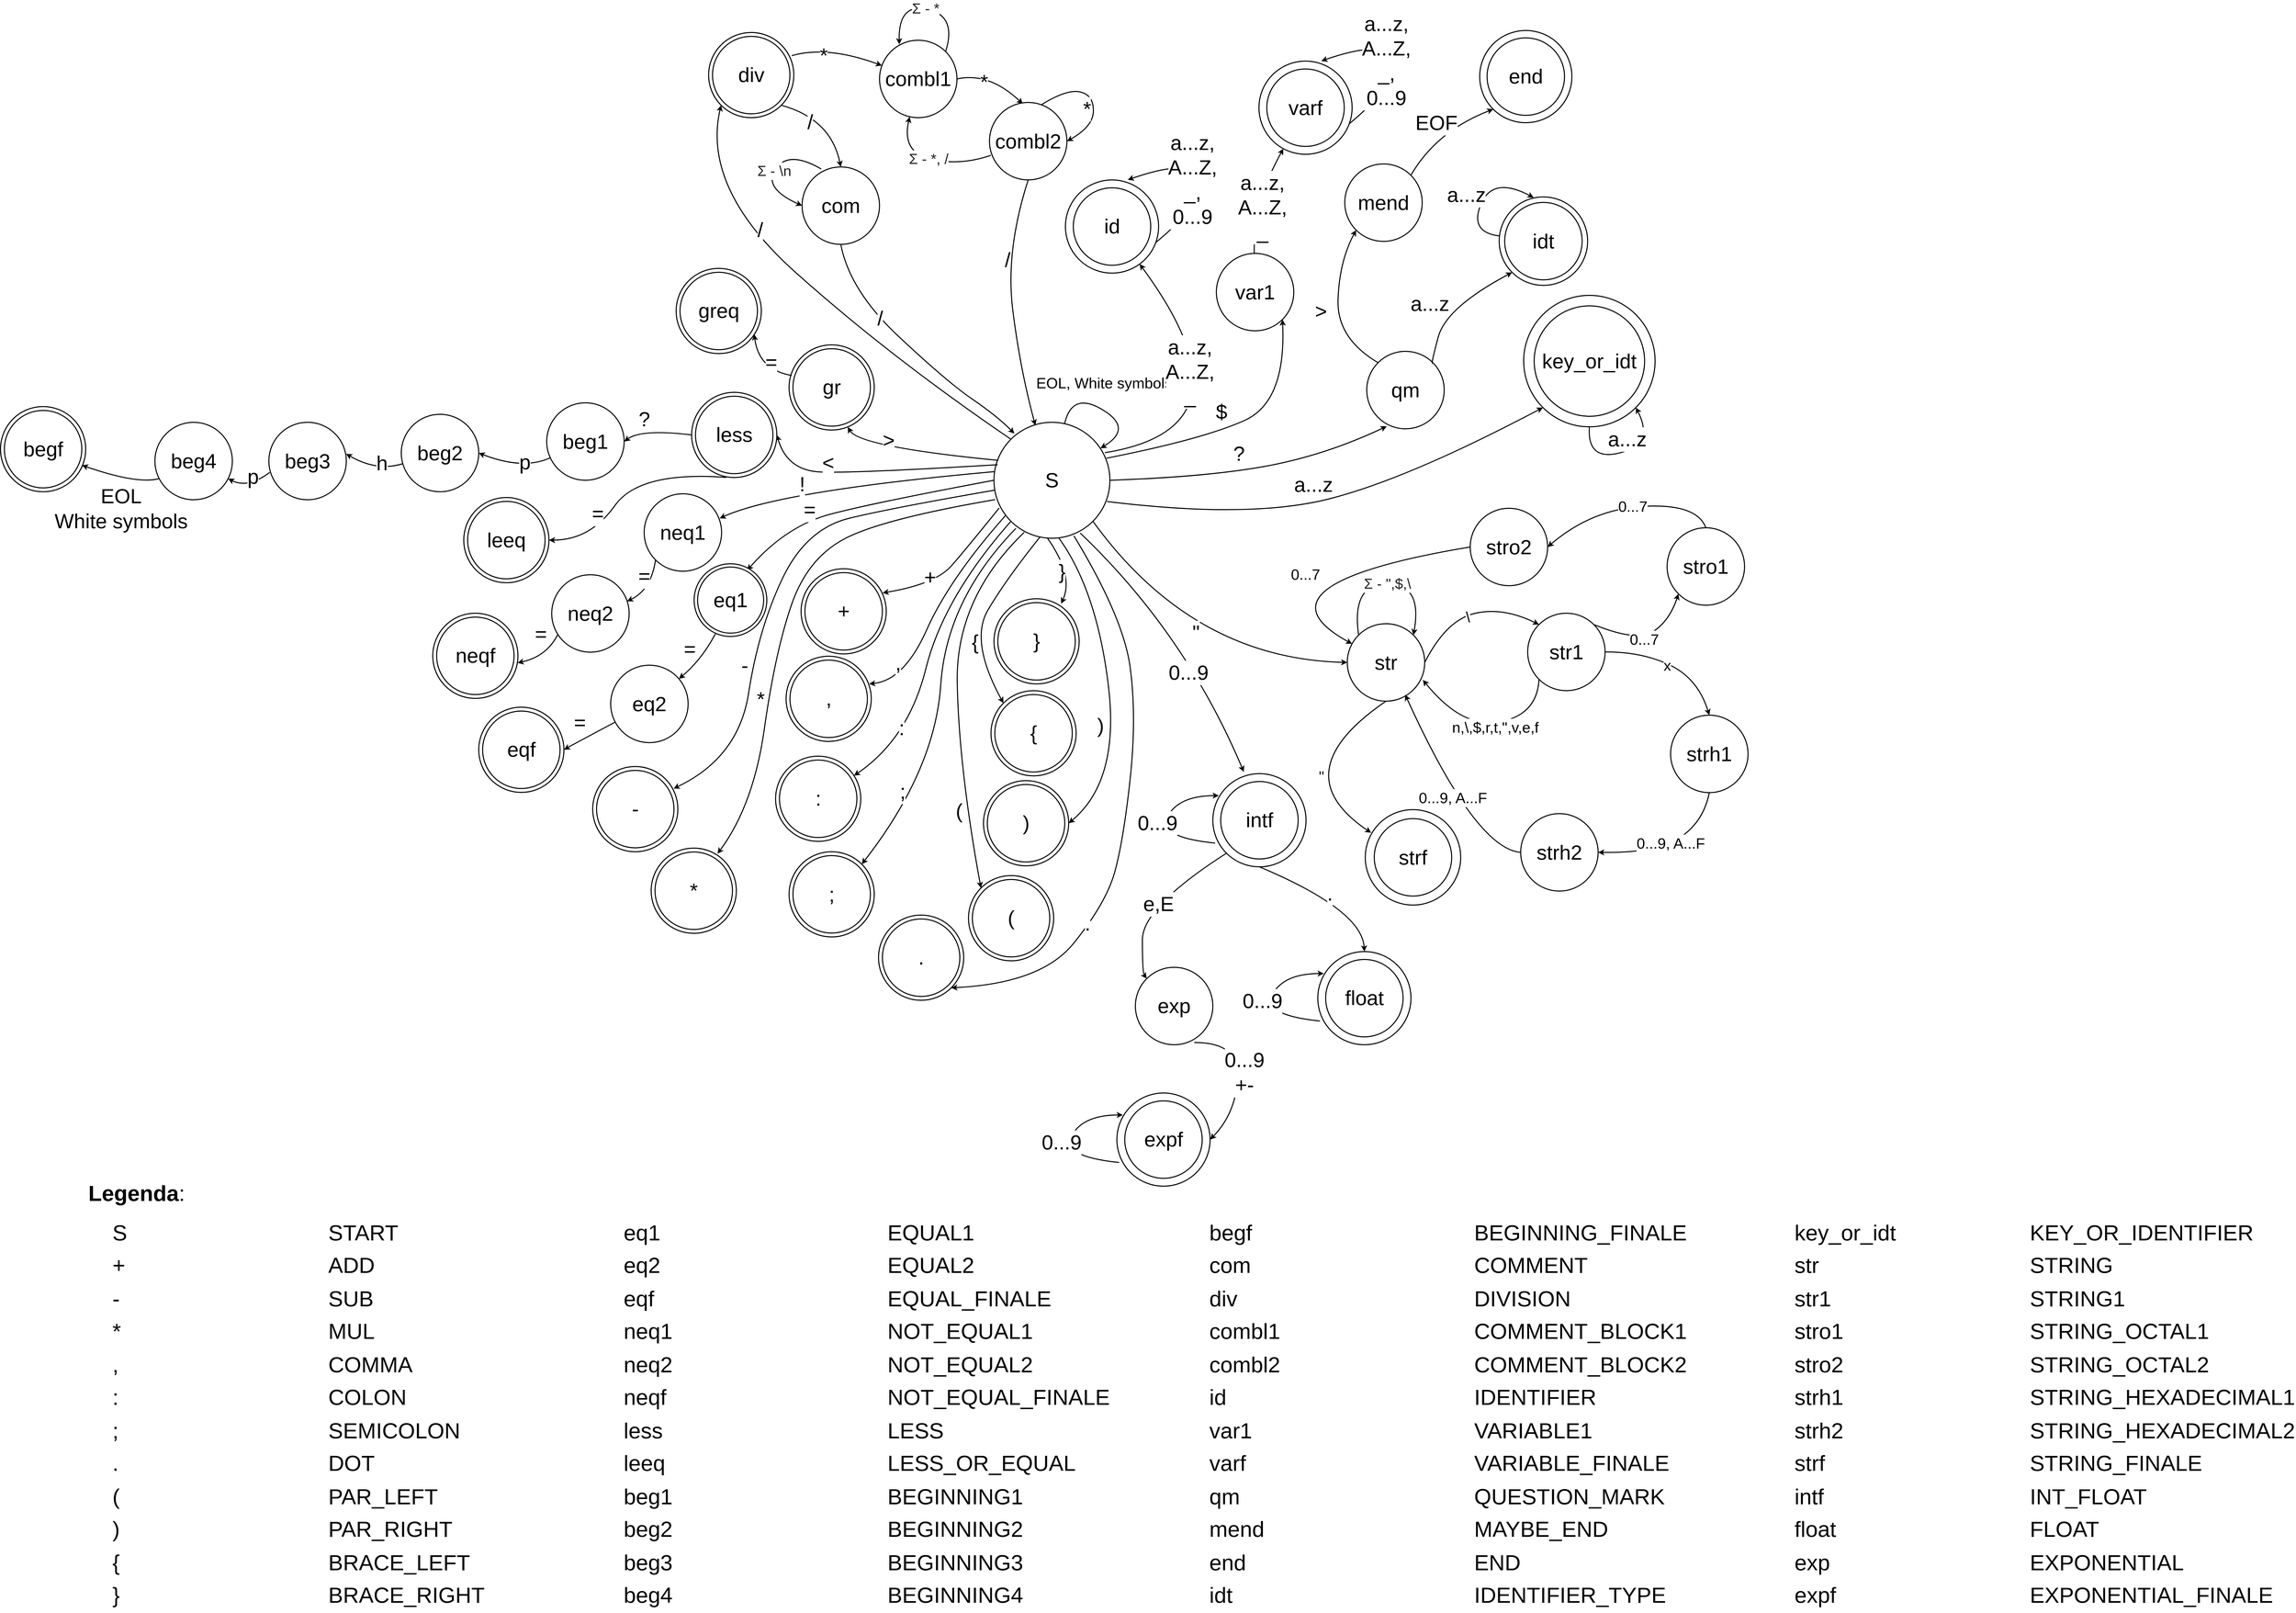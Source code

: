 <mxfile>
    <diagram id="OQM4cVMt3VUpGmZedfVg" name="Page-1">
        <mxGraphModel dx="4097" dy="1809" grid="0" gridSize="10" guides="1" tooltips="1" connect="1" arrows="1" fold="1" page="0" pageScale="1" pageWidth="850" pageHeight="1100" background="none" math="0" shadow="0">
            <root>
                <mxCell id="0"/>
                <mxCell id="1" parent="0"/>
                <mxCell id="222" value="EOL&lt;br&gt;White symbols" style="curved=1;endArrow=classic;html=1;fontSize=41;strokeWidth=2;entryX=0.956;entryY=0.689;entryDx=0;entryDy=0;entryPerimeter=0;exitX=0.058;exitY=0.725;exitDx=0;exitDy=0;exitPerimeter=0;" parent="1" source="221" target="180" edge="1">
                    <mxGeometry x="-0.246" y="57" width="50" height="50" relative="1" as="geometry">
                        <mxPoint x="-1529" y="547" as="sourcePoint"/>
                        <mxPoint x="-1625.996" y="576.019" as="targetPoint"/>
                        <Array as="points">
                            <mxPoint x="-1567" y="578"/>
                        </Array>
                        <mxPoint as="offset"/>
                    </mxGeometry>
                </mxCell>
                <mxCell id="4" value="&lt;font style=&quot;font-size: 41px&quot;&gt;S&lt;/font&gt;" style="ellipse;whiteSpace=wrap;html=1;aspect=fixed;strokeWidth=2;" parent="1" vertex="1">
                    <mxGeometry x="145" y="453" width="232" height="232" as="geometry"/>
                </mxCell>
                <mxCell id="5" value="&lt;span style=&quot;font-size: 30px&quot;&gt;EOL, White symbols&lt;/span&gt;" style="curved=1;endArrow=classic;html=1;entryX=0.919;entryY=0.224;entryDx=0;entryDy=0;strokeWidth=2;entryPerimeter=0;" parent="1" source="4" target="4" edge="1">
                    <mxGeometry x="-0.216" y="48" width="50" height="50" relative="1" as="geometry">
                        <mxPoint x="271" y="604" as="sourcePoint"/>
                        <mxPoint x="321" y="554" as="targetPoint"/>
                        <Array as="points">
                            <mxPoint x="301" y="391"/>
                            <mxPoint x="424" y="465"/>
                        </Array>
                        <mxPoint as="offset"/>
                    </mxGeometry>
                </mxCell>
                <mxCell id="6" value="&quot;" style="curved=1;endArrow=classic;html=1;fontSize=41;exitX=1;exitY=1;exitDx=0;exitDy=0;strokeWidth=2;entryX=0;entryY=0.5;entryDx=0;entryDy=0;" parent="1" source="4" target="7" edge="1">
                    <mxGeometry x="-0.074" y="35" width="50" height="50" relative="1" as="geometry">
                        <mxPoint x="346" y="593" as="sourcePoint"/>
                        <mxPoint x="845" y="926" as="targetPoint"/>
                        <Array as="points">
                            <mxPoint x="542" y="926"/>
                        </Array>
                        <mxPoint x="1" as="offset"/>
                    </mxGeometry>
                </mxCell>
                <mxCell id="7" value="&lt;span style=&quot;font-size: 41px&quot;&gt;str&lt;/span&gt;" style="ellipse;whiteSpace=wrap;html=1;aspect=fixed;strokeWidth=2;" parent="1" vertex="1">
                    <mxGeometry x="852" y="856" width="155" height="155" as="geometry"/>
                </mxCell>
                <mxCell id="11" value="&lt;span style=&quot;color: rgb(32 , 33 , 36) ; font-family: &amp;#34;arial&amp;#34; , sans-serif ; font-size: 29px ; text-align: left&quot;&gt;Σ - &quot;,$,\&lt;/span&gt;" style="curved=1;endArrow=classic;html=1;strokeWidth=2;entryX=1;entryY=0;entryDx=0;entryDy=0;exitX=0;exitY=0;exitDx=0;exitDy=0;" parent="1" source="7" target="7" edge="1">
                    <mxGeometry width="50" height="50" relative="1" as="geometry">
                        <mxPoint x="439" y="503" as="sourcePoint"/>
                        <mxPoint x="540" y="510" as="targetPoint"/>
                        <Array as="points">
                            <mxPoint x="860" y="776"/>
                            <mxPoint x="1003" y="776"/>
                        </Array>
                    </mxGeometry>
                </mxCell>
                <mxCell id="12" value="&lt;font style=&quot;font-size: 30px&quot;&gt;\&lt;/font&gt;" style="curved=1;endArrow=classic;html=1;exitX=1;exitY=0.5;exitDx=0;exitDy=0;strokeWidth=2;entryX=0;entryY=0;entryDx=0;entryDy=0;" parent="1" source="7" target="13" edge="1">
                    <mxGeometry x="-0.05" y="-2" width="50" height="50" relative="1" as="geometry">
                        <mxPoint x="1171.976" y="1084.976" as="sourcePoint"/>
                        <mxPoint x="1394" y="836" as="targetPoint"/>
                        <Array as="points">
                            <mxPoint x="1050" y="849"/>
                            <mxPoint x="1163" y="822"/>
                        </Array>
                        <mxPoint y="1" as="offset"/>
                    </mxGeometry>
                </mxCell>
                <mxCell id="13" value="&lt;span style=&quot;font-size: 41px&quot;&gt;str1&lt;/span&gt;" style="ellipse;whiteSpace=wrap;html=1;aspect=fixed;strokeWidth=2;" parent="1" vertex="1">
                    <mxGeometry x="1213" y="835" width="155" height="155" as="geometry"/>
                </mxCell>
                <mxCell id="14" value="&lt;font style=&quot;font-size: 30px&quot;&gt;n,\,$,r,t,&quot;,v,e,f&lt;/font&gt;" style="curved=1;endArrow=classic;html=1;exitX=0;exitY=1;exitDx=0;exitDy=0;strokeWidth=2;entryX=0.976;entryY=0.725;entryDx=0;entryDy=0;entryPerimeter=0;" parent="1" source="13" target="7" edge="1">
                    <mxGeometry x="-0.097" y="8" width="50" height="50" relative="1" as="geometry">
                        <mxPoint x="1017.0" y="943.5" as="sourcePoint"/>
                        <mxPoint x="1125.0" y="1154.5" as="targetPoint"/>
                        <Array as="points">
                            <mxPoint x="1232" y="1038"/>
                            <mxPoint x="1083" y="1067"/>
                        </Array>
                        <mxPoint as="offset"/>
                    </mxGeometry>
                </mxCell>
                <mxCell id="17" value="&lt;span style=&quot;font-size: 30px&quot;&gt;0...7&lt;/span&gt;" style="curved=1;endArrow=classic;html=1;exitX=1;exitY=0;exitDx=0;exitDy=0;strokeWidth=2;entryX=0;entryY=1;entryDx=0;entryDy=0;" parent="1" source="13" target="18" edge="1">
                    <mxGeometry x="-0.05" y="-2" width="50" height="50" relative="1" as="geometry">
                        <mxPoint x="1484.0" y="866.5" as="sourcePoint"/>
                        <mxPoint x="1552" y="766" as="targetPoint"/>
                        <Array as="points">
                            <mxPoint x="1432" y="893"/>
                            <mxPoint x="1497" y="850"/>
                        </Array>
                        <mxPoint y="1" as="offset"/>
                    </mxGeometry>
                </mxCell>
                <mxCell id="18" value="&lt;span style=&quot;font-size: 41px&quot;&gt;stro1&lt;/span&gt;" style="ellipse;whiteSpace=wrap;html=1;aspect=fixed;strokeWidth=2;" parent="1" vertex="1">
                    <mxGeometry x="1492" y="664" width="155" height="155" as="geometry"/>
                </mxCell>
                <mxCell id="20" value="&lt;span style=&quot;font-size: 41px&quot;&gt;stro2&lt;/span&gt;" style="ellipse;whiteSpace=wrap;html=1;aspect=fixed;strokeWidth=2;" parent="1" vertex="1">
                    <mxGeometry x="1098" y="625" width="155" height="155" as="geometry"/>
                </mxCell>
                <mxCell id="21" value="&lt;span style=&quot;font-size: 30px&quot;&gt;0...7&lt;/span&gt;" style="curved=1;endArrow=classic;html=1;exitX=0.5;exitY=0;exitDx=0;exitDy=0;strokeWidth=2;entryX=1;entryY=0.5;entryDx=0;entryDy=0;" parent="1" source="18" target="20" edge="1">
                    <mxGeometry x="-0.05" y="-2" width="50" height="50" relative="1" as="geometry">
                        <mxPoint x="1355.301" y="867.699" as="sourcePoint"/>
                        <mxPoint x="1524.699" y="806.301" as="targetPoint"/>
                        <Array as="points">
                            <mxPoint x="1552" y="616"/>
                            <mxPoint x="1342" y="626"/>
                        </Array>
                        <mxPoint y="1" as="offset"/>
                    </mxGeometry>
                </mxCell>
                <mxCell id="23" value="&lt;span style=&quot;font-size: 30px&quot;&gt;0...7&lt;/span&gt;" style="curved=1;endArrow=classic;html=1;exitX=0;exitY=0.5;exitDx=0;exitDy=0;strokeWidth=2;" parent="1" source="20" target="7" edge="1">
                    <mxGeometry x="-0.05" y="-2" width="50" height="50" relative="1" as="geometry">
                        <mxPoint x="1579.5" y="674.0" as="sourcePoint"/>
                        <mxPoint x="852" y="560" as="targetPoint"/>
                        <Array as="points">
                            <mxPoint x="646" y="778"/>
                        </Array>
                        <mxPoint y="1" as="offset"/>
                    </mxGeometry>
                </mxCell>
                <mxCell id="24" value="&lt;span style=&quot;font-size: 30px&quot;&gt;x&lt;/span&gt;" style="curved=1;endArrow=classic;html=1;exitX=1;exitY=0.5;exitDx=0;exitDy=0;strokeWidth=2;entryX=0.5;entryY=0;entryDx=0;entryDy=0;" parent="1" source="13" target="25" edge="1">
                    <mxGeometry x="-0.05" y="-2" width="50" height="50" relative="1" as="geometry">
                        <mxPoint x="1355.301" y="867.699" as="sourcePoint"/>
                        <mxPoint x="1496" y="1056" as="targetPoint"/>
                        <Array as="points">
                            <mxPoint x="1442" y="912"/>
                            <mxPoint x="1554" y="966"/>
                        </Array>
                        <mxPoint y="1" as="offset"/>
                    </mxGeometry>
                </mxCell>
                <mxCell id="25" value="&lt;span style=&quot;font-size: 41px&quot;&gt;strh1&lt;/span&gt;" style="ellipse;whiteSpace=wrap;html=1;aspect=fixed;strokeWidth=2;" parent="1" vertex="1">
                    <mxGeometry x="1499" y="1039" width="155" height="155" as="geometry"/>
                </mxCell>
                <mxCell id="26" value="&lt;span style=&quot;font-size: 30px&quot;&gt;0...9, A...F&lt;/span&gt;" style="curved=1;endArrow=classic;html=1;exitX=0.5;exitY=1;exitDx=0;exitDy=0;strokeWidth=2;entryX=1;entryY=0.5;entryDx=0;entryDy=0;" parent="1" source="25" target="27" edge="1">
                    <mxGeometry x="-0.05" y="-2" width="50" height="50" relative="1" as="geometry">
                        <mxPoint x="1378.0" y="922.5" as="sourcePoint"/>
                        <mxPoint x="1358" y="1315" as="targetPoint"/>
                        <Array as="points">
                            <mxPoint x="1565" y="1252"/>
                            <mxPoint x="1472" y="1315"/>
                        </Array>
                        <mxPoint y="1" as="offset"/>
                    </mxGeometry>
                </mxCell>
                <mxCell id="27" value="&lt;span style=&quot;font-size: 41px&quot;&gt;strh2&lt;/span&gt;" style="ellipse;whiteSpace=wrap;html=1;aspect=fixed;strokeWidth=2;" parent="1" vertex="1">
                    <mxGeometry x="1199" y="1236" width="155" height="155" as="geometry"/>
                </mxCell>
                <mxCell id="28" value="&lt;span style=&quot;font-size: 30px&quot;&gt;0...9, A...F&lt;/span&gt;" style="curved=1;endArrow=classic;html=1;exitX=0;exitY=0.5;exitDx=0;exitDy=0;strokeWidth=2;entryX=0.748;entryY=0.916;entryDx=0;entryDy=0;entryPerimeter=0;" parent="1" source="27" target="7" edge="1">
                    <mxGeometry x="-0.05" y="-2" width="50" height="50" relative="1" as="geometry">
                        <mxPoint x="1586.5" y="1204" as="sourcePoint"/>
                        <mxPoint x="963" y="1383" as="targetPoint"/>
                        <Array as="points">
                            <mxPoint x="1108" y="1306"/>
                        </Array>
                        <mxPoint y="1" as="offset"/>
                    </mxGeometry>
                </mxCell>
                <mxCell id="29" value="&lt;span style=&quot;font-size: 30px&quot;&gt;&quot;&lt;/span&gt;" style="curved=1;endArrow=classic;html=1;strokeWidth=2;exitX=0.5;exitY=1;exitDx=0;exitDy=0;entryX=0.062;entryY=0.243;entryDx=0;entryDy=0;entryPerimeter=0;" parent="1" source="7" target="31" edge="1">
                    <mxGeometry x="0.374" y="38" width="50" height="50" relative="1" as="geometry">
                        <mxPoint x="924.0" y="1131" as="sourcePoint"/>
                        <mxPoint x="894" y="1273" as="targetPoint"/>
                        <Array as="points">
                            <mxPoint x="720" y="1154"/>
                        </Array>
                        <mxPoint x="1" as="offset"/>
                    </mxGeometry>
                </mxCell>
                <mxCell id="32" value="" style="group" parent="1" vertex="1" connectable="0">
                    <mxGeometry x="888" y="1228" width="191" height="191" as="geometry"/>
                </mxCell>
                <mxCell id="31" value="" style="ellipse;whiteSpace=wrap;html=1;aspect=fixed;strokeWidth=2;" parent="32" vertex="1">
                    <mxGeometry width="191" height="191" as="geometry"/>
                </mxCell>
                <mxCell id="30" value="&lt;span style=&quot;font-size: 41px&quot;&gt;strf&lt;/span&gt;" style="ellipse;whiteSpace=wrap;html=1;aspect=fixed;strokeWidth=2;" parent="32" vertex="1">
                    <mxGeometry x="18" y="18" width="155" height="155" as="geometry"/>
                </mxCell>
                <mxCell id="33" value="a...z" style="curved=1;endArrow=classic;html=1;fontSize=41;exitX=0.975;exitY=0.683;exitDx=0;exitDy=0;strokeWidth=2;entryX=0;entryY=1;entryDx=0;entryDy=0;exitPerimeter=0;" parent="1" source="4" target="36" edge="1">
                    <mxGeometry x="-0.074" y="35" width="50" height="50" relative="1" as="geometry">
                        <mxPoint x="353.024" y="661.024" as="sourcePoint"/>
                        <mxPoint x="1051" y="396" as="targetPoint"/>
                        <Array as="points">
                            <mxPoint x="653" y="646"/>
                            <mxPoint x="968" y="569"/>
                        </Array>
                        <mxPoint x="1" as="offset"/>
                    </mxGeometry>
                </mxCell>
                <mxCell id="37" value="" style="group" parent="1" vertex="1" connectable="0">
                    <mxGeometry x="1205" y="199" width="266" height="263" as="geometry"/>
                </mxCell>
                <mxCell id="36" value="" style="ellipse;whiteSpace=wrap;html=1;aspect=fixed;strokeWidth=2;" parent="37" vertex="1">
                    <mxGeometry width="263" height="263" as="geometry"/>
                </mxCell>
                <mxCell id="34" value="&lt;span style=&quot;font-size: 41px&quot;&gt;key_or_idt&lt;/span&gt;" style="ellipse;whiteSpace=wrap;html=1;aspect=fixed;strokeWidth=2;" parent="37" vertex="1">
                    <mxGeometry x="21.02" y="21.03" width="220.95" height="220.95" as="geometry"/>
                </mxCell>
                <mxCell id="35" value="a...z" style="curved=1;endArrow=classic;html=1;fontSize=41;strokeWidth=2;exitX=0.5;exitY=1;exitDx=0;exitDy=0;entryX=1;entryY=1;entryDx=0;entryDy=0;" parent="37" source="36" target="36" edge="1">
                    <mxGeometry x="0.091" y="22" width="50" height="50" relative="1" as="geometry">
                        <mxPoint x="92.889" y="306.833" as="sourcePoint"/>
                        <mxPoint x="271.278" y="233.778" as="targetPoint"/>
                        <Array as="points">
                            <mxPoint x="126.667" y="332.925"/>
                            <mxPoint x="261.778" y="296.397"/>
                        </Array>
                        <mxPoint as="offset"/>
                    </mxGeometry>
                </mxCell>
                <mxCell id="38" value="?" style="curved=1;endArrow=classic;html=1;fontSize=41;exitX=1;exitY=0.5;exitDx=0;exitDy=0;strokeWidth=2;entryX=0.258;entryY=0.968;entryDx=0;entryDy=0;entryPerimeter=0;" parent="1" source="4" target="39" edge="1">
                    <mxGeometry x="-0.074" y="35" width="50" height="50" relative="1" as="geometry">
                        <mxPoint x="381.2" y="621.456" as="sourcePoint"/>
                        <mxPoint x="893" y="442" as="targetPoint"/>
                        <Array as="points">
                            <mxPoint x="577" y="562"/>
                            <mxPoint x="810" y="518"/>
                        </Array>
                        <mxPoint x="1" as="offset"/>
                    </mxGeometry>
                </mxCell>
                <mxCell id="39" value="&lt;span style=&quot;font-size: 41px&quot;&gt;qm&lt;/span&gt;" style="ellipse;whiteSpace=wrap;html=1;aspect=fixed;strokeWidth=2;" parent="1" vertex="1">
                    <mxGeometry x="891" y="311" width="155" height="155" as="geometry"/>
                </mxCell>
                <mxCell id="40" value="a...z" style="curved=1;endArrow=classic;html=1;fontSize=41;strokeWidth=2;exitX=1;exitY=0;exitDx=0;exitDy=0;entryX=0;entryY=1;entryDx=0;entryDy=0;" parent="1" source="39" target="45" edge="1">
                    <mxGeometry x="-0.074" y="35" width="50" height="50" relative="1" as="geometry">
                        <mxPoint x="507" y="397" as="sourcePoint"/>
                        <mxPoint x="1042" y="162" as="targetPoint"/>
                        <Array as="points">
                            <mxPoint x="1018" y="342"/>
                            <mxPoint x="1050" y="223"/>
                        </Array>
                        <mxPoint x="1" as="offset"/>
                    </mxGeometry>
                </mxCell>
                <mxCell id="41" value="&amp;gt;" style="curved=1;endArrow=classic;html=1;fontSize=41;strokeWidth=2;exitX=0;exitY=0;exitDx=0;exitDy=0;entryX=0;entryY=1;entryDx=0;entryDy=0;" parent="1" source="39" target="219" edge="1">
                    <mxGeometry x="-0.074" y="35" width="50" height="50" relative="1" as="geometry">
                        <mxPoint x="997.301" y="359.699" as="sourcePoint"/>
                        <mxPoint x="906" y="122" as="targetPoint"/>
                        <Array as="points">
                            <mxPoint x="831" y="285"/>
                            <mxPoint x="836" y="131"/>
                        </Array>
                        <mxPoint x="1" as="offset"/>
                    </mxGeometry>
                </mxCell>
                <mxCell id="46" value="" style="group" parent="1" vertex="1" connectable="0">
                    <mxGeometry x="1156" y="2" width="177" height="177" as="geometry"/>
                </mxCell>
                <mxCell id="45" value="" style="ellipse;whiteSpace=wrap;html=1;aspect=fixed;strokeWidth=2;" parent="46" vertex="1">
                    <mxGeometry width="177" height="177" as="geometry"/>
                </mxCell>
                <mxCell id="43" value="&lt;span style=&quot;font-size: 41px&quot;&gt;idt&lt;/span&gt;" style="ellipse;whiteSpace=wrap;html=1;aspect=fixed;strokeWidth=2;" parent="46" vertex="1">
                    <mxGeometry x="11" y="11" width="155" height="155" as="geometry"/>
                </mxCell>
                <mxCell id="47" value="a...z" style="curved=1;endArrow=classic;html=1;fontSize=41;strokeWidth=2;entryX=0.39;entryY=0.008;entryDx=0;entryDy=0;entryPerimeter=0;" parent="46" source="45" target="45" edge="1">
                    <mxGeometry x="-0.074" y="35" width="50" height="50" relative="1" as="geometry">
                        <mxPoint x="-82.699" y="377.699" as="sourcePoint"/>
                        <mxPoint x="225" y="194" as="targetPoint"/>
                        <Array as="points">
                            <mxPoint x="-60" y="71"/>
                            <mxPoint x="-13" y="-42"/>
                        </Array>
                        <mxPoint x="1" as="offset"/>
                    </mxGeometry>
                </mxCell>
                <mxCell id="50" value="" style="group" parent="1" vertex="1" connectable="0">
                    <mxGeometry x="1117" y="-331" width="184.5" height="184.5" as="geometry"/>
                </mxCell>
                <mxCell id="49" value="" style="ellipse;whiteSpace=wrap;html=1;aspect=fixed;strokeWidth=2;" parent="50" vertex="1">
                    <mxGeometry width="184.5" height="184.5" as="geometry"/>
                </mxCell>
                <mxCell id="42" value="&lt;span style=&quot;font-size: 41px&quot;&gt;end&lt;/span&gt;" style="ellipse;whiteSpace=wrap;html=1;aspect=fixed;strokeWidth=2;" parent="50" vertex="1">
                    <mxGeometry x="14.75" y="14.75" width="155" height="155" as="geometry"/>
                </mxCell>
                <mxCell id="51" value="$" style="curved=1;endArrow=classic;html=1;fontSize=41;exitX=0.97;exitY=0.31;exitDx=0;exitDy=0;strokeWidth=2;exitPerimeter=0;entryX=1;entryY=1;entryDx=0;entryDy=0;" parent="1" source="4" target="52" edge="1">
                    <mxGeometry x="-0.074" y="35" width="50" height="50" relative="1" as="geometry">
                        <mxPoint x="387.0" y="579" as="sourcePoint"/>
                        <mxPoint x="627" y="270" as="targetPoint"/>
                        <Array as="points">
                            <mxPoint x="562" y="487"/>
                            <mxPoint x="730" y="412"/>
                        </Array>
                        <mxPoint x="1" as="offset"/>
                    </mxGeometry>
                </mxCell>
                <mxCell id="52" value="&lt;span style=&quot;font-size: 41px&quot;&gt;var1&lt;/span&gt;" style="ellipse;whiteSpace=wrap;html=1;aspect=fixed;strokeWidth=2;" parent="1" vertex="1">
                    <mxGeometry x="590" y="115" width="155" height="155" as="geometry"/>
                </mxCell>
                <mxCell id="53" value="a...z,&lt;br&gt;A...Z,&lt;br&gt;_" style="curved=1;endArrow=classic;html=1;fontSize=41;strokeWidth=2;" parent="1" source="52" target="55" edge="1">
                    <mxGeometry x="-0.158" y="-8" width="50" height="50" relative="1" as="geometry">
                        <mxPoint x="380.04" y="534.92" as="sourcePoint"/>
                        <mxPoint x="717" y="-68" as="targetPoint"/>
                        <Array as="points">
                            <mxPoint x="665" y="72"/>
                            <mxPoint x="682" y="-17"/>
                        </Array>
                        <mxPoint y="-1" as="offset"/>
                    </mxGeometry>
                </mxCell>
                <mxCell id="56" value="" style="group" parent="1" vertex="1" connectable="0">
                    <mxGeometry x="675.25" y="-269.75" width="186.5" height="186.5" as="geometry"/>
                </mxCell>
                <mxCell id="55" value="" style="ellipse;whiteSpace=wrap;html=1;aspect=fixed;strokeWidth=2;" parent="56" vertex="1">
                    <mxGeometry width="186.5" height="186.5" as="geometry"/>
                </mxCell>
                <mxCell id="54" value="&lt;span style=&quot;font-size: 41px&quot;&gt;varf&lt;/span&gt;" style="ellipse;whiteSpace=wrap;html=1;aspect=fixed;strokeWidth=2;" parent="56" vertex="1">
                    <mxGeometry x="15.75" y="15.75" width="155" height="155" as="geometry"/>
                </mxCell>
                <mxCell id="57" value="a...z,&lt;br&gt;A...Z,&lt;br&gt;_,&lt;br&gt;0...9" style="curved=1;endArrow=classic;html=1;fontSize=41;strokeWidth=2;exitX=0.973;exitY=0.669;exitDx=0;exitDy=0;exitPerimeter=0;entryX=0.669;entryY=-0.001;entryDx=0;entryDy=0;entryPerimeter=0;" parent="56" source="55" target="55" edge="1">
                    <mxGeometry x="-0.017" y="12" width="50" height="50" relative="1" as="geometry">
                        <mxPoint x="279.974" y="87.097" as="sourcePoint"/>
                        <mxPoint x="337.943" y="-122.251" as="targetPoint"/>
                        <Array as="points">
                            <mxPoint x="278.55" y="44.09"/>
                            <mxPoint x="254.75" y="-45.25"/>
                        </Array>
                        <mxPoint as="offset"/>
                    </mxGeometry>
                </mxCell>
                <mxCell id="58" value="0...9" style="curved=1;endArrow=classic;html=1;fontSize=41;strokeWidth=2;exitX=0.744;exitY=0.955;exitDx=0;exitDy=0;exitPerimeter=0;entryX=0.332;entryY=-0.019;entryDx=0;entryDy=0;entryPerimeter=0;" parent="1" source="4" target="62" edge="1">
                    <mxGeometry x="0.232" y="-26" width="50" height="50" relative="1" as="geometry">
                        <mxPoint x="193.004" y="776.004" as="sourcePoint"/>
                        <mxPoint x="635" y="1240" as="targetPoint"/>
                        <Array as="points">
                            <mxPoint x="528" y="875"/>
                        </Array>
                        <mxPoint x="1" y="1" as="offset"/>
                    </mxGeometry>
                </mxCell>
                <mxCell id="61" value="" style="group" parent="1" vertex="1" connectable="0">
                    <mxGeometry x="583" y="1156" width="186.5" height="186.5" as="geometry"/>
                </mxCell>
                <mxCell id="62" value="" style="ellipse;whiteSpace=wrap;html=1;aspect=fixed;strokeWidth=2;" parent="61" vertex="1">
                    <mxGeometry width="186.5" height="186.5" as="geometry"/>
                </mxCell>
                <mxCell id="63" value="&lt;span style=&quot;font-size: 41px&quot;&gt;intf&lt;/span&gt;" style="ellipse;whiteSpace=wrap;html=1;aspect=fixed;strokeWidth=2;" parent="61" vertex="1">
                    <mxGeometry x="15.75" y="15.75" width="155" height="155" as="geometry"/>
                </mxCell>
                <mxCell id="64" value="0...9" style="curved=1;endArrow=classic;html=1;fontSize=41;strokeWidth=2;exitX=0.024;exitY=0.745;exitDx=0;exitDy=0;exitPerimeter=0;entryX=0.064;entryY=0.236;entryDx=0;entryDy=0;entryPerimeter=0;" parent="61" source="62" target="62" edge="1">
                    <mxGeometry x="-0.017" y="12" width="50" height="50" relative="1" as="geometry">
                        <mxPoint x="279.974" y="87.097" as="sourcePoint"/>
                        <mxPoint x="337.943" y="-122.251" as="targetPoint"/>
                        <Array as="points">
                            <mxPoint x="-113" y="127"/>
                            <mxPoint x="-68" y="44"/>
                        </Array>
                        <mxPoint as="offset"/>
                    </mxGeometry>
                </mxCell>
                <mxCell id="66" value="e,E" style="curved=1;endArrow=classic;html=1;fontSize=41;strokeWidth=2;exitX=0;exitY=1;exitDx=0;exitDy=0;entryX=0;entryY=0;entryDx=0;entryDy=0;" parent="1" source="62" target="67" edge="1">
                    <mxGeometry x="-0.017" y="12" width="50" height="50" relative="1" as="geometry">
                        <mxPoint x="433" y="1407" as="sourcePoint"/>
                        <mxPoint x="500" y="1609" as="targetPoint"/>
                        <Array as="points">
                            <mxPoint x="442" y="1423"/>
                            <mxPoint x="442" y="1554"/>
                        </Array>
                        <mxPoint as="offset"/>
                    </mxGeometry>
                </mxCell>
                <mxCell id="67" value="&lt;span style=&quot;font-size: 41px&quot;&gt;exp&lt;/span&gt;" style="ellipse;whiteSpace=wrap;html=1;aspect=fixed;strokeWidth=2;" parent="1" vertex="1">
                    <mxGeometry x="428" y="1543.5" width="155" height="155" as="geometry"/>
                </mxCell>
                <mxCell id="68" value="." style="curved=1;endArrow=classic;html=1;fontSize=41;strokeWidth=2;exitX=0.5;exitY=1;exitDx=0;exitDy=0;entryX=0.5;entryY=0;entryDx=0;entryDy=0;" parent="1" source="62" target="71" edge="1">
                    <mxGeometry x="-0.011" y="6" width="50" height="50" relative="1" as="geometry">
                        <mxPoint x="620.312" y="1325.188" as="sourcePoint"/>
                        <mxPoint x="877.5" y="1536" as="targetPoint"/>
                        <Array as="points">
                            <mxPoint x="882" y="1429"/>
                        </Array>
                        <mxPoint x="-1" as="offset"/>
                    </mxGeometry>
                </mxCell>
                <mxCell id="70" value="" style="group" parent="1" vertex="1" connectable="0">
                    <mxGeometry x="793" y="1512" width="186.5" height="186.5" as="geometry"/>
                </mxCell>
                <mxCell id="71" value="" style="ellipse;whiteSpace=wrap;html=1;aspect=fixed;strokeWidth=2;" parent="70" vertex="1">
                    <mxGeometry width="186.5" height="186.5" as="geometry"/>
                </mxCell>
                <mxCell id="72" value="&lt;span style=&quot;font-size: 41px&quot;&gt;float&lt;/span&gt;" style="ellipse;whiteSpace=wrap;html=1;aspect=fixed;strokeWidth=2;" parent="70" vertex="1">
                    <mxGeometry x="15.75" y="15.75" width="155" height="155" as="geometry"/>
                </mxCell>
                <mxCell id="73" value="0...9" style="curved=1;endArrow=classic;html=1;fontSize=41;strokeWidth=2;exitX=0.024;exitY=0.745;exitDx=0;exitDy=0;exitPerimeter=0;entryX=0.064;entryY=0.236;entryDx=0;entryDy=0;entryPerimeter=0;" parent="70" source="71" target="71" edge="1">
                    <mxGeometry x="-0.017" y="12" width="50" height="50" relative="1" as="geometry">
                        <mxPoint x="279.974" y="87.097" as="sourcePoint"/>
                        <mxPoint x="337.943" y="-122.251" as="targetPoint"/>
                        <Array as="points">
                            <mxPoint x="-113" y="127"/>
                            <mxPoint x="-68" y="44"/>
                        </Array>
                        <mxPoint as="offset"/>
                    </mxGeometry>
                </mxCell>
                <mxCell id="74" value="0...9&lt;br&gt;+-" style="curved=1;endArrow=classic;html=1;fontSize=41;strokeWidth=2;exitX=0.761;exitY=0.971;exitDx=0;exitDy=0;exitPerimeter=0;entryX=1;entryY=0.5;entryDx=0;entryDy=0;" parent="1" source="67" target="77" edge="1">
                    <mxGeometry x="-0.017" y="12" width="50" height="50" relative="1" as="geometry">
                        <mxPoint x="807.476" y="1660.943" as="sourcePoint"/>
                        <mxPoint x="488" y="1812" as="targetPoint"/>
                        <Array as="points">
                            <mxPoint x="638" y="1694"/>
                            <mxPoint x="628" y="1837"/>
                        </Array>
                        <mxPoint as="offset"/>
                    </mxGeometry>
                </mxCell>
                <mxCell id="76" value="" style="group" parent="1" vertex="1" connectable="0">
                    <mxGeometry x="391" y="1795" width="186.5" height="186.5" as="geometry"/>
                </mxCell>
                <mxCell id="77" value="" style="ellipse;whiteSpace=wrap;html=1;aspect=fixed;strokeWidth=2;" parent="76" vertex="1">
                    <mxGeometry width="186.5" height="186.5" as="geometry"/>
                </mxCell>
                <mxCell id="78" value="&lt;span style=&quot;font-size: 41px&quot;&gt;expf&lt;/span&gt;" style="ellipse;whiteSpace=wrap;html=1;aspect=fixed;strokeWidth=2;" parent="76" vertex="1">
                    <mxGeometry x="15.75" y="15.75" width="155" height="155" as="geometry"/>
                </mxCell>
                <mxCell id="79" value="0...9" style="curved=1;endArrow=classic;html=1;fontSize=41;strokeWidth=2;exitX=0.024;exitY=0.745;exitDx=0;exitDy=0;exitPerimeter=0;entryX=0.064;entryY=0.236;entryDx=0;entryDy=0;entryPerimeter=0;" parent="76" source="77" target="77" edge="1">
                    <mxGeometry x="-0.017" y="12" width="50" height="50" relative="1" as="geometry">
                        <mxPoint x="279.974" y="87.097" as="sourcePoint"/>
                        <mxPoint x="337.943" y="-122.251" as="targetPoint"/>
                        <Array as="points">
                            <mxPoint x="-113" y="127"/>
                            <mxPoint x="-68" y="44"/>
                        </Array>
                        <mxPoint as="offset"/>
                    </mxGeometry>
                </mxCell>
                <mxCell id="80" value="}" style="curved=1;endArrow=classic;html=1;fontSize=41;strokeWidth=2;exitX=0.461;exitY=0.998;exitDx=0;exitDy=0;exitPerimeter=0;entryX=0.789;entryY=0.058;entryDx=0;entryDy=0;entryPerimeter=0;" parent="1" source="4" target="111" edge="1">
                    <mxGeometry x="0.232" y="-26" width="50" height="50" relative="1" as="geometry">
                        <mxPoint x="152.998" y="773" as="sourcePoint"/>
                        <mxPoint x="337" y="881" as="targetPoint"/>
                        <Array as="points">
                            <mxPoint x="305" y="760"/>
                        </Array>
                        <mxPoint x="1" y="1" as="offset"/>
                    </mxGeometry>
                </mxCell>
                <mxCell id="91" value="{" style="curved=1;endArrow=classic;html=1;fontSize=41;strokeWidth=2;entryX=0;entryY=0;entryDx=0;entryDy=0;exitX=0.398;exitY=0.988;exitDx=0;exitDy=0;exitPerimeter=0;" parent="1" source="4" target="132" edge="1">
                    <mxGeometry x="0.312" y="9" width="50" height="50" relative="1" as="geometry">
                        <mxPoint x="300.232" y="692.68" as="sourcePoint"/>
                        <mxPoint x="167.699" y="1033.699" as="targetPoint"/>
                        <Array as="points">
                            <mxPoint x="170" y="766"/>
                            <mxPoint x="96" y="891"/>
                        </Array>
                        <mxPoint y="1" as="offset"/>
                    </mxGeometry>
                </mxCell>
                <mxCell id="92" value=")" style="curved=1;endArrow=classic;html=1;fontSize=41;strokeWidth=2;exitX=0.56;exitY=0.998;exitDx=0;exitDy=0;exitPerimeter=0;entryX=1;entryY=0.5;entryDx=0;entryDy=0;" parent="1" source="4" target="135" edge="1">
                    <mxGeometry x="0.232" y="-26" width="50" height="50" relative="1" as="geometry">
                        <mxPoint x="261.952" y="694.536" as="sourcePoint"/>
                        <mxPoint x="293.0" y="1265" as="targetPoint"/>
                        <Array as="points">
                            <mxPoint x="351" y="790"/>
                            <mxPoint x="397" y="1170"/>
                        </Array>
                        <mxPoint x="1" y="1" as="offset"/>
                    </mxGeometry>
                </mxCell>
                <mxCell id="93" value="(" style="curved=1;endArrow=classic;html=1;fontSize=41;strokeWidth=2;exitX=0.261;exitY=0.949;exitDx=0;exitDy=0;exitPerimeter=0;entryX=0;entryY=0;entryDx=0;entryDy=0;" parent="1" source="4" target="126" edge="1">
                    <mxGeometry x="0.587" y="-16" width="50" height="50" relative="1" as="geometry">
                        <mxPoint x="284.92" y="694.536" as="sourcePoint"/>
                        <mxPoint x="144.699" y="1386.699" as="targetPoint"/>
                        <Array as="points">
                            <mxPoint x="68" y="805"/>
                            <mxPoint x="75" y="1145"/>
                        </Array>
                        <mxPoint x="1" y="1" as="offset"/>
                    </mxGeometry>
                </mxCell>
                <mxCell id="94" value=";" style="curved=1;endArrow=classic;html=1;fontSize=41;strokeWidth=2;exitX=0.189;exitY=0.915;exitDx=0;exitDy=0;entryX=1;entryY=0;entryDx=0;entryDy=0;exitPerimeter=0;" parent="1" source="4" target="114" edge="1">
                    <mxGeometry x="0.578" y="-25" width="50" height="50" relative="1" as="geometry">
                        <mxPoint x="215.552" y="683.168" as="sourcePoint"/>
                        <mxPoint x="-79" y="1401.5" as="targetPoint"/>
                        <Array as="points">
                            <mxPoint x="50" y="808"/>
                            <mxPoint x="27" y="1149"/>
                        </Array>
                        <mxPoint as="offset"/>
                    </mxGeometry>
                </mxCell>
                <mxCell id="95" value=":" style="curved=1;endArrow=classic;html=1;fontSize=41;strokeWidth=2;exitX=0;exitY=1;exitDx=0;exitDy=0;entryX=0.92;entryY=0.229;entryDx=0;entryDy=0;entryPerimeter=0;" parent="1" source="4" target="117" edge="1">
                    <mxGeometry x="0.578" y="-25" width="50" height="50" relative="1" as="geometry">
                        <mxPoint x="188.976" y="661.024" as="sourcePoint"/>
                        <mxPoint x="-139.418" y="1159.421" as="targetPoint"/>
                        <Array as="points">
                            <mxPoint x="44" y="804"/>
                            <mxPoint x="-26" y="1086"/>
                        </Array>
                        <mxPoint as="offset"/>
                    </mxGeometry>
                </mxCell>
                <mxCell id="96" value="," style="curved=1;endArrow=classic;html=1;fontSize=41;strokeWidth=2;exitX=0.099;exitY=0.805;exitDx=0;exitDy=0;entryX=0.975;entryY=0.325;entryDx=0;entryDy=0;entryPerimeter=0;exitPerimeter=0;" parent="1" source="4" target="108" edge="1">
                    <mxGeometry x="0.578" y="-25" width="50" height="50" relative="1" as="geometry">
                        <mxPoint x="170.346" y="579.004" as="sourcePoint"/>
                        <mxPoint x="-123.89" y="1033.6" as="targetPoint"/>
                        <Array as="points">
                            <mxPoint x="56" y="766"/>
                            <mxPoint x="-35" y="970"/>
                        </Array>
                        <mxPoint as="offset"/>
                    </mxGeometry>
                </mxCell>
                <mxCell id="97" value="+" style="curved=1;endArrow=classic;html=1;fontSize=41;strokeWidth=2;exitX=0.045;exitY=0.739;exitDx=0;exitDy=0;entryX=1.002;entryY=0.262;entryDx=0;entryDy=0;exitPerimeter=0;entryPerimeter=0;" parent="1" source="4" target="130" edge="1">
                    <mxGeometry x="0.352" y="-16" width="50" height="50" relative="1" as="geometry">
                        <mxPoint x="177.968" y="649.76" as="sourcePoint"/>
                        <mxPoint x="-66.0" y="813.5" as="targetPoint"/>
                        <Array as="points">
                            <mxPoint x="93" y="702"/>
                            <mxPoint x="28" y="777"/>
                        </Array>
                        <mxPoint as="offset"/>
                    </mxGeometry>
                </mxCell>
                <mxCell id="102" value="*" style="curved=1;endArrow=classic;html=1;fontSize=41;strokeWidth=2;exitX=0.009;exitY=0.667;exitDx=0;exitDy=0;exitPerimeter=0;entryX=0.779;entryY=0.066;entryDx=0;entryDy=0;entryPerimeter=0;" parent="1" source="4" target="120" edge="1">
                    <mxGeometry x="0.352" y="-16" width="50" height="50" relative="1" as="geometry">
                        <mxPoint x="165.44" y="634.448" as="sourcePoint"/>
                        <mxPoint x="-422.699" y="1346.699" as="targetPoint"/>
                        <Array as="points">
                            <mxPoint x="-76" y="646"/>
                            <mxPoint x="-228" y="724"/>
                            <mxPoint x="-293" y="914"/>
                            <mxPoint x="-336" y="1219"/>
                        </Array>
                        <mxPoint as="offset"/>
                    </mxGeometry>
                </mxCell>
                <mxCell id="103" value="-" style="curved=1;endArrow=classic;html=1;fontSize=41;strokeWidth=2;entryX=0.95;entryY=0.259;entryDx=0;entryDy=0;entryPerimeter=0;" parent="1" source="4" target="123" edge="1">
                    <mxGeometry x="0.352" y="-16" width="50" height="50" relative="1" as="geometry">
                        <mxPoint x="157.088" y="617.744" as="sourcePoint"/>
                        <mxPoint x="-481.685" y="1180.854" as="targetPoint"/>
                        <Array as="points">
                            <mxPoint x="-58" y="624"/>
                            <mxPoint x="-231" y="666"/>
                            <mxPoint x="-326" y="866"/>
                            <mxPoint x="-366" y="1124"/>
                        </Array>
                        <mxPoint as="offset"/>
                    </mxGeometry>
                </mxCell>
                <mxCell id="104" value="=" style="curved=1;endArrow=classic;html=1;fontSize=41;strokeWidth=2;exitX=0;exitY=0.5;exitDx=0;exitDy=0;entryX=0.75;entryY=0.051;entryDx=0;entryDy=0;entryPerimeter=0;" parent="1" source="4" target="226" edge="1">
                    <mxGeometry x="0.373" y="-19" width="50" height="50" relative="1" as="geometry">
                        <mxPoint x="106.541" y="541.916" as="sourcePoint"/>
                        <mxPoint x="-336" y="734" as="targetPoint"/>
                        <Array as="points">
                            <mxPoint x="-91" y="613"/>
                            <mxPoint x="-271" y="660"/>
                        </Array>
                        <mxPoint x="1" as="offset"/>
                    </mxGeometry>
                </mxCell>
                <mxCell id="107" value="" style="group" parent="1" vertex="1" connectable="0">
                    <mxGeometry x="-271" y="921" width="170.5" height="170.5" as="geometry"/>
                </mxCell>
                <mxCell id="108" value="" style="ellipse;whiteSpace=wrap;html=1;aspect=fixed;strokeWidth=2;" parent="107" vertex="1">
                    <mxGeometry width="170.5" height="170.5" as="geometry"/>
                </mxCell>
                <mxCell id="109" value="&lt;span style=&quot;font-size: 41px&quot;&gt;,&lt;/span&gt;" style="ellipse;whiteSpace=wrap;html=1;aspect=fixed;strokeWidth=2;" parent="107" vertex="1">
                    <mxGeometry x="7.75" y="7.75" width="155" height="155" as="geometry"/>
                </mxCell>
                <mxCell id="110" value="" style="group" parent="1" vertex="1" connectable="0">
                    <mxGeometry x="145" y="806" width="170.5" height="170.5" as="geometry"/>
                </mxCell>
                <mxCell id="111" value="" style="ellipse;whiteSpace=wrap;html=1;aspect=fixed;strokeWidth=2;" parent="110" vertex="1">
                    <mxGeometry width="170.5" height="170.5" as="geometry"/>
                </mxCell>
                <mxCell id="112" value="&lt;span style=&quot;font-size: 41px&quot;&gt;}&lt;/span&gt;" style="ellipse;whiteSpace=wrap;html=1;aspect=fixed;strokeWidth=2;" parent="110" vertex="1">
                    <mxGeometry x="7.75" y="7.75" width="155" height="155" as="geometry"/>
                </mxCell>
                <mxCell id="113" value="" style="group" parent="1" vertex="1" connectable="0">
                    <mxGeometry x="-265" y="1312.25" width="170.5" height="170.5" as="geometry"/>
                </mxCell>
                <mxCell id="114" value="" style="ellipse;whiteSpace=wrap;html=1;aspect=fixed;strokeWidth=2;" parent="113" vertex="1">
                    <mxGeometry width="170.5" height="170.5" as="geometry"/>
                </mxCell>
                <mxCell id="115" value="&lt;span style=&quot;font-size: 41px&quot;&gt;;&lt;/span&gt;" style="ellipse;whiteSpace=wrap;html=1;aspect=fixed;strokeWidth=2;" parent="113" vertex="1">
                    <mxGeometry x="7.75" y="7.75" width="155" height="155" as="geometry"/>
                </mxCell>
                <mxCell id="116" value="" style="group" parent="1" vertex="1" connectable="0">
                    <mxGeometry x="-292" y="1121" width="170.5" height="170.5" as="geometry"/>
                </mxCell>
                <mxCell id="117" value="" style="ellipse;whiteSpace=wrap;html=1;aspect=fixed;strokeWidth=2;" parent="116" vertex="1">
                    <mxGeometry width="170.5" height="170.5" as="geometry"/>
                </mxCell>
                <mxCell id="118" value="&lt;span style=&quot;font-size: 41px&quot;&gt;:&lt;/span&gt;" style="ellipse;whiteSpace=wrap;html=1;aspect=fixed;strokeWidth=2;" parent="116" vertex="1">
                    <mxGeometry x="7.75" y="7.75" width="155" height="155" as="geometry"/>
                </mxCell>
                <mxCell id="119" value="" style="group" parent="1" vertex="1" connectable="0">
                    <mxGeometry x="-541" y="1305" width="170.5" height="170.5" as="geometry"/>
                </mxCell>
                <mxCell id="120" value="" style="ellipse;whiteSpace=wrap;html=1;aspect=fixed;strokeWidth=2;" parent="119" vertex="1">
                    <mxGeometry width="170.5" height="170.5" as="geometry"/>
                </mxCell>
                <mxCell id="121" value="&lt;span style=&quot;font-size: 41px&quot;&gt;*&lt;/span&gt;" style="ellipse;whiteSpace=wrap;html=1;aspect=fixed;strokeWidth=2;" parent="119" vertex="1">
                    <mxGeometry x="7.75" y="7.75" width="155" height="155" as="geometry"/>
                </mxCell>
                <mxCell id="122" value="" style="group" parent="1" vertex="1" connectable="0">
                    <mxGeometry x="-658" y="1141.75" width="170.5" height="170.5" as="geometry"/>
                </mxCell>
                <mxCell id="123" value="" style="ellipse;whiteSpace=wrap;html=1;aspect=fixed;strokeWidth=2;" parent="122" vertex="1">
                    <mxGeometry width="170.5" height="170.5" as="geometry"/>
                </mxCell>
                <mxCell id="124" value="&lt;span style=&quot;font-size: 41px&quot;&gt;-&lt;/span&gt;" style="ellipse;whiteSpace=wrap;html=1;aspect=fixed;strokeWidth=2;" parent="122" vertex="1">
                    <mxGeometry x="7.75" y="7.75" width="155" height="155" as="geometry"/>
                </mxCell>
                <mxCell id="125" value="" style="group" parent="1" vertex="1" connectable="0">
                    <mxGeometry x="94" y="1360" width="170.5" height="170.5" as="geometry"/>
                </mxCell>
                <mxCell id="126" value="" style="ellipse;whiteSpace=wrap;html=1;aspect=fixed;strokeWidth=2;" parent="125" vertex="1">
                    <mxGeometry width="170.5" height="170.5" as="geometry"/>
                </mxCell>
                <mxCell id="127" value="&lt;span style=&quot;font-size: 41px&quot;&gt;(&lt;/span&gt;" style="ellipse;whiteSpace=wrap;html=1;aspect=fixed;strokeWidth=2;" parent="125" vertex="1">
                    <mxGeometry x="7.75" y="7.75" width="155" height="155" as="geometry"/>
                </mxCell>
                <mxCell id="128" value="" style="group" parent="1" vertex="1" connectable="0">
                    <mxGeometry x="-241" y="746" width="170.5" height="170.5" as="geometry"/>
                </mxCell>
                <mxCell id="129" value="" style="ellipse;whiteSpace=wrap;html=1;aspect=fixed;strokeWidth=2;" parent="128" vertex="1">
                    <mxGeometry width="170.5" height="170.5" as="geometry"/>
                </mxCell>
                <mxCell id="130" value="&lt;span style=&quot;font-size: 41px&quot;&gt;+&lt;/span&gt;" style="ellipse;whiteSpace=wrap;html=1;aspect=fixed;strokeWidth=2;" parent="128" vertex="1">
                    <mxGeometry x="7.75" y="7.75" width="155" height="155" as="geometry"/>
                </mxCell>
                <mxCell id="131" value="" style="group" parent="1" vertex="1" connectable="0">
                    <mxGeometry x="139" y="990" width="170.5" height="170.5" as="geometry"/>
                </mxCell>
                <mxCell id="132" value="" style="ellipse;whiteSpace=wrap;html=1;aspect=fixed;strokeWidth=2;" parent="131" vertex="1">
                    <mxGeometry width="170.5" height="170.5" as="geometry"/>
                </mxCell>
                <mxCell id="133" value="&lt;span style=&quot;font-size: 41px&quot;&gt;{&lt;/span&gt;" style="ellipse;whiteSpace=wrap;html=1;aspect=fixed;strokeWidth=2;" parent="131" vertex="1">
                    <mxGeometry x="7.75" y="7.75" width="155" height="155" as="geometry"/>
                </mxCell>
                <mxCell id="134" value="" style="group" parent="1" vertex="1" connectable="0">
                    <mxGeometry x="124" y="1170" width="170.5" height="170.5" as="geometry"/>
                </mxCell>
                <mxCell id="135" value="" style="ellipse;whiteSpace=wrap;html=1;aspect=fixed;strokeWidth=2;" parent="134" vertex="1">
                    <mxGeometry width="170.5" height="170.5" as="geometry"/>
                </mxCell>
                <mxCell id="136" value="&lt;span style=&quot;font-size: 41px&quot;&gt;)&lt;/span&gt;" style="ellipse;whiteSpace=wrap;html=1;aspect=fixed;strokeWidth=2;" parent="134" vertex="1">
                    <mxGeometry x="7.75" y="7.75" width="155" height="155" as="geometry"/>
                </mxCell>
                <mxCell id="141" value="&lt;span style=&quot;font-size: 41px&quot;&gt;eq2&lt;/span&gt;" style="ellipse;whiteSpace=wrap;html=1;aspect=fixed;strokeWidth=2;" parent="1" vertex="1">
                    <mxGeometry x="-622" y="939" width="155" height="155" as="geometry"/>
                </mxCell>
                <mxCell id="142" value="=" style="curved=1;endArrow=classic;html=1;fontSize=41;strokeWidth=2;exitX=0.292;exitY=0.964;exitDx=0;exitDy=0;exitPerimeter=0;" parent="1" source="225" target="141" edge="1">
                    <mxGeometry x="0.078" y="-32" width="50" height="50" relative="1" as="geometry">
                        <mxPoint x="-408" y="938" as="sourcePoint"/>
                        <mxPoint x="-328.699" y="768.699" as="targetPoint"/>
                        <Array as="points">
                            <mxPoint x="-439" y="927"/>
                        </Array>
                        <mxPoint as="offset"/>
                    </mxGeometry>
                </mxCell>
                <mxCell id="144" value="=" style="curved=1;endArrow=classic;html=1;fontSize=41;strokeWidth=2;entryX=1;entryY=0.5;entryDx=0;entryDy=0;" parent="1" source="141" target="146" edge="1">
                    <mxGeometry x="0.078" y="-32" width="50" height="50" relative="1" as="geometry">
                        <mxPoint x="-692.22" y="1011" as="sourcePoint"/>
                        <mxPoint x="-785" y="1069" as="targetPoint"/>
                        <Array as="points">
                            <mxPoint x="-698" y="1098"/>
                        </Array>
                        <mxPoint as="offset"/>
                    </mxGeometry>
                </mxCell>
                <mxCell id="145" value="" style="group" parent="1" vertex="1" connectable="0">
                    <mxGeometry x="-886" y="1023" width="170.5" height="170.5" as="geometry"/>
                </mxCell>
                <mxCell id="146" value="" style="ellipse;whiteSpace=wrap;html=1;aspect=fixed;strokeWidth=2;" parent="145" vertex="1">
                    <mxGeometry width="170.5" height="170.5" as="geometry"/>
                </mxCell>
                <mxCell id="147" value="&lt;span style=&quot;font-size: 41px&quot;&gt;eqf&lt;/span&gt;" style="ellipse;whiteSpace=wrap;html=1;aspect=fixed;strokeWidth=2;" parent="145" vertex="1">
                    <mxGeometry x="7.75" y="7.75" width="155" height="155" as="geometry"/>
                </mxCell>
                <mxCell id="150" value="&lt;span style=&quot;font-size: 41px&quot;&gt;neq2&lt;/span&gt;" style="ellipse;whiteSpace=wrap;html=1;aspect=fixed;strokeWidth=2;" parent="1" vertex="1">
                    <mxGeometry x="-740" y="758" width="155" height="155" as="geometry"/>
                </mxCell>
                <mxCell id="151" value="&lt;span style=&quot;font-size: 41px&quot;&gt;neq1&lt;/span&gt;" style="ellipse;whiteSpace=wrap;html=1;aspect=fixed;strokeWidth=2;" parent="1" vertex="1">
                    <mxGeometry x="-555" y="596" width="155" height="155" as="geometry"/>
                </mxCell>
                <mxCell id="152" value="!" style="curved=1;endArrow=classic;html=1;fontSize=41;strokeWidth=2;exitX=0.008;exitY=0.425;exitDx=0;exitDy=0;exitPerimeter=0;entryX=0.975;entryY=0.317;entryDx=0;entryDy=0;entryPerimeter=0;" parent="1" source="4" target="151" edge="1">
                    <mxGeometry x="0.369" y="-9" width="50" height="50" relative="1" as="geometry">
                        <mxPoint x="135.7" y="515" as="sourcePoint"/>
                        <mxPoint x="-416" y="640" as="targetPoint"/>
                        <Array as="points">
                            <mxPoint x="-283" y="590"/>
                        </Array>
                        <mxPoint as="offset"/>
                    </mxGeometry>
                </mxCell>
                <mxCell id="153" value="=" style="curved=1;endArrow=classic;html=1;fontSize=41;strokeWidth=2;exitX=0;exitY=1;exitDx=0;exitDy=0;entryX=0.973;entryY=0.343;entryDx=0;entryDy=0;entryPerimeter=0;" parent="1" source="151" target="150" edge="1">
                    <mxGeometry x="-0.356" y="-18" width="50" height="50" relative="1" as="geometry">
                        <mxPoint x="-527.57" y="743" as="sourcePoint"/>
                        <mxPoint x="-587.0" y="827.331" as="targetPoint"/>
                        <Array as="points">
                            <mxPoint x="-540.57" y="788"/>
                        </Array>
                        <mxPoint y="-1" as="offset"/>
                    </mxGeometry>
                </mxCell>
                <mxCell id="156" value="=" style="curved=1;endArrow=classic;html=1;fontSize=41;strokeWidth=2;entryX=0.995;entryY=0.582;entryDx=0;entryDy=0;exitX=0.082;exitY=0.765;exitDx=0;exitDy=0;exitPerimeter=0;entryPerimeter=0;" parent="1" source="150" target="158" edge="1">
                    <mxGeometry x="-0.698" y="-30" width="50" height="50" relative="1" as="geometry">
                        <mxPoint x="-704.4" y="894.997" as="sourcePoint"/>
                        <mxPoint x="-798.69" y="915.895" as="targetPoint"/>
                        <Array as="points">
                            <mxPoint x="-750" y="922"/>
                        </Array>
                        <mxPoint y="-1" as="offset"/>
                    </mxGeometry>
                </mxCell>
                <mxCell id="157" value="" style="group" parent="1" vertex="1" connectable="0">
                    <mxGeometry x="-978" y="835" width="170.5" height="170.5" as="geometry"/>
                </mxCell>
                <mxCell id="158" value="" style="ellipse;whiteSpace=wrap;html=1;aspect=fixed;strokeWidth=2;" parent="157" vertex="1">
                    <mxGeometry width="170.5" height="170.5" as="geometry"/>
                </mxCell>
                <mxCell id="159" value="&lt;span style=&quot;font-size: 41px&quot;&gt;neqf&lt;/span&gt;" style="ellipse;whiteSpace=wrap;html=1;aspect=fixed;strokeWidth=2;" parent="157" vertex="1">
                    <mxGeometry x="7.75" y="7.75" width="155" height="155" as="geometry"/>
                </mxCell>
                <mxCell id="160" value="&amp;lt;" style="curved=1;endArrow=classic;html=1;fontSize=41;strokeWidth=2;exitX=0.031;exitY=0.366;exitDx=0;exitDy=0;exitPerimeter=0;entryX=1;entryY=0.5;entryDx=0;entryDy=0;" parent="1" source="4" target="164" edge="1">
                    <mxGeometry x="0.373" y="-19" width="50" height="50" relative="1" as="geometry">
                        <mxPoint x="156.856" y="561.6" as="sourcePoint"/>
                        <mxPoint x="-504" y="538" as="targetPoint"/>
                        <Array as="points">
                            <mxPoint x="-133" y="555"/>
                            <mxPoint x="-269" y="550"/>
                        </Array>
                        <mxPoint x="1" as="offset"/>
                    </mxGeometry>
                </mxCell>
                <mxCell id="162" value="=" style="curved=1;endArrow=classic;html=1;fontSize=41;strokeWidth=2;exitX=0.407;exitY=0.999;exitDx=0;exitDy=0;exitPerimeter=0;entryX=1;entryY=0.5;entryDx=0;entryDy=0;" parent="1" source="164" target="168" edge="1">
                    <mxGeometry x="0.373" y="-19" width="50" height="50" relative="1" as="geometry">
                        <mxPoint x="-639" y="601" as="sourcePoint"/>
                        <mxPoint x="-744.0" y="695.5" as="targetPoint"/>
                        <Array as="points">
                            <mxPoint x="-564" y="550"/>
                            <mxPoint x="-663" y="689"/>
                        </Array>
                        <mxPoint x="1" as="offset"/>
                    </mxGeometry>
                </mxCell>
                <mxCell id="163" value="" style="group" parent="1" vertex="1" connectable="0">
                    <mxGeometry x="-460" y="393" width="170.5" height="170.5" as="geometry"/>
                </mxCell>
                <mxCell id="164" value="" style="ellipse;whiteSpace=wrap;html=1;aspect=fixed;strokeWidth=2;" parent="163" vertex="1">
                    <mxGeometry width="170.5" height="170.5" as="geometry"/>
                </mxCell>
                <mxCell id="165" value="&lt;span style=&quot;font-size: 41px&quot;&gt;less&lt;/span&gt;" style="ellipse;whiteSpace=wrap;html=1;aspect=fixed;strokeWidth=2;" parent="163" vertex="1">
                    <mxGeometry x="7.75" y="7.75" width="155" height="155" as="geometry"/>
                </mxCell>
                <mxCell id="167" value="" style="group" parent="1" vertex="1" connectable="0">
                    <mxGeometry x="-916" y="603.5" width="170.5" height="170.5" as="geometry"/>
                </mxCell>
                <mxCell id="168" value="" style="ellipse;whiteSpace=wrap;html=1;aspect=fixed;strokeWidth=2;" parent="167" vertex="1">
                    <mxGeometry width="170.5" height="170.5" as="geometry"/>
                </mxCell>
                <mxCell id="169" value="&lt;span style=&quot;font-size: 41px&quot;&gt;leeq&lt;/span&gt;" style="ellipse;whiteSpace=wrap;html=1;aspect=fixed;strokeWidth=2;" parent="167" vertex="1">
                    <mxGeometry x="7.75" y="7.75" width="155" height="155" as="geometry"/>
                </mxCell>
                <mxCell id="170" value="?" style="curved=1;endArrow=classic;html=1;fontSize=41;strokeWidth=2;exitX=0;exitY=0.5;exitDx=0;exitDy=0;entryX=1;entryY=0.5;entryDx=0;entryDy=0;" parent="1" source="164" target="171" edge="1">
                    <mxGeometry x="0.373" y="-19" width="50" height="50" relative="1" as="geometry">
                        <mxPoint x="-743.106" y="444.999" as="sourcePoint"/>
                        <mxPoint x="-859" y="539" as="targetPoint"/>
                        <Array as="points">
                            <mxPoint x="-561" y="466"/>
                        </Array>
                        <mxPoint x="1" as="offset"/>
                    </mxGeometry>
                </mxCell>
                <mxCell id="171" value="&lt;span style=&quot;font-size: 41px&quot;&gt;beg1&lt;/span&gt;" style="ellipse;whiteSpace=wrap;html=1;aspect=fixed;strokeWidth=2;" parent="1" vertex="1">
                    <mxGeometry x="-750" y="414" width="155" height="155" as="geometry"/>
                </mxCell>
                <mxCell id="172" value="&lt;span style=&quot;font-size: 41px&quot;&gt;beg2&lt;/span&gt;" style="ellipse;whiteSpace=wrap;html=1;aspect=fixed;strokeWidth=2;" parent="1" vertex="1">
                    <mxGeometry x="-1041" y="437" width="155" height="155" as="geometry"/>
                </mxCell>
                <mxCell id="173" value="&lt;span style=&quot;font-size: 41px&quot;&gt;beg3&lt;/span&gt;" style="ellipse;whiteSpace=wrap;html=1;aspect=fixed;strokeWidth=2;" parent="1" vertex="1">
                    <mxGeometry x="-1306" y="453" width="155" height="155" as="geometry"/>
                </mxCell>
                <mxCell id="176" value="p" style="curved=1;endArrow=classic;html=1;fontSize=41;strokeWidth=2;entryX=1;entryY=0.5;entryDx=0;entryDy=0;" parent="1" source="171" target="172" edge="1">
                    <mxGeometry x="-0.356" y="-13" width="50" height="50" relative="1" as="geometry">
                        <mxPoint x="-993" y="551" as="sourcePoint"/>
                        <mxPoint x="-1083" y="564" as="targetPoint"/>
                        <Array as="points">
                            <mxPoint x="-797" y="549"/>
                        </Array>
                        <mxPoint as="offset"/>
                    </mxGeometry>
                </mxCell>
                <mxCell id="177" value="h" style="curved=1;endArrow=classic;html=1;fontSize=41;strokeWidth=2;exitX=0.02;exitY=0.638;exitDx=0;exitDy=0;exitPerimeter=0;entryX=0.997;entryY=0.407;entryDx=0;entryDy=0;entryPerimeter=0;" parent="1" source="172" target="173" edge="1">
                    <mxGeometry x="-0.356" y="-13" width="50" height="50" relative="1" as="geometry">
                        <mxPoint x="-1223" y="557.75" as="sourcePoint"/>
                        <mxPoint x="-1298.0" y="554.25" as="targetPoint"/>
                        <Array as="points">
                            <mxPoint x="-1090" y="552"/>
                        </Array>
                        <mxPoint as="offset"/>
                    </mxGeometry>
                </mxCell>
                <mxCell id="179" value="" style="group" parent="1" vertex="1" connectable="0">
                    <mxGeometry x="-1843" y="421.5" width="170.5" height="170.5" as="geometry"/>
                </mxCell>
                <mxCell id="180" value="" style="ellipse;whiteSpace=wrap;html=1;aspect=fixed;strokeWidth=2;" parent="179" vertex="1">
                    <mxGeometry width="170.5" height="170.5" as="geometry"/>
                </mxCell>
                <mxCell id="181" value="&lt;span style=&quot;font-size: 41px&quot;&gt;begf&lt;/span&gt;" style="ellipse;whiteSpace=wrap;html=1;aspect=fixed;strokeWidth=2;" parent="179" vertex="1">
                    <mxGeometry x="7.75" y="7.75" width="155" height="155" as="geometry"/>
                </mxCell>
                <mxCell id="182" value="p" style="curved=1;endArrow=classic;html=1;fontSize=41;strokeWidth=2;exitX=0.011;exitY=0.647;exitDx=0;exitDy=0;exitPerimeter=0;" parent="1" source="173" target="221" edge="1">
                    <mxGeometry x="-0.356" y="-13" width="50" height="50" relative="1" as="geometry">
                        <mxPoint x="-1460.0" y="565.5" as="sourcePoint"/>
                        <mxPoint x="-1375" y="622" as="targetPoint"/>
                        <Array as="points">
                            <mxPoint x="-1348" y="586"/>
                        </Array>
                        <mxPoint as="offset"/>
                    </mxGeometry>
                </mxCell>
                <mxCell id="183" value="&amp;gt;" style="curved=1;endArrow=classic;html=1;fontSize=41;strokeWidth=2;exitX=0.037;exitY=0.328;exitDx=0;exitDy=0;exitPerimeter=0;entryX=0.689;entryY=0.964;entryDx=0;entryDy=0;entryPerimeter=0;" parent="1" source="4" target="185" edge="1">
                    <mxGeometry x="0.373" y="-19" width="50" height="50" relative="1" as="geometry">
                        <mxPoint x="226.692" y="468.662" as="sourcePoint"/>
                        <mxPoint x="-155" y="434" as="targetPoint"/>
                        <Array as="points">
                            <mxPoint x="-125" y="502"/>
                        </Array>
                        <mxPoint x="1" as="offset"/>
                    </mxGeometry>
                </mxCell>
                <mxCell id="184" value="" style="group" parent="1" vertex="1" connectable="0">
                    <mxGeometry x="-265" y="298" width="170.5" height="170.5" as="geometry"/>
                </mxCell>
                <mxCell id="185" value="" style="ellipse;whiteSpace=wrap;html=1;aspect=fixed;strokeWidth=2;" parent="184" vertex="1">
                    <mxGeometry width="170.5" height="170.5" as="geometry"/>
                </mxCell>
                <mxCell id="186" value="&lt;span style=&quot;font-size: 41px&quot;&gt;gr&lt;/span&gt;" style="ellipse;whiteSpace=wrap;html=1;aspect=fixed;strokeWidth=2;" parent="184" vertex="1">
                    <mxGeometry x="7.75" y="7.75" width="155" height="155" as="geometry"/>
                </mxCell>
                <mxCell id="187" value="=" style="curved=1;endArrow=classic;html=1;fontSize=41;strokeWidth=2;exitX=0.031;exitY=0.359;exitDx=0;exitDy=0;exitPerimeter=0;entryX=0.917;entryY=0.773;entryDx=0;entryDy=0;entryPerimeter=0;" parent="1" source="185" target="189" edge="1">
                    <mxGeometry x="-0.356" y="-18" width="50" height="50" relative="1" as="geometry">
                        <mxPoint x="-278.121" y="285.001" as="sourcePoint"/>
                        <mxPoint x="-379" y="299" as="targetPoint"/>
                        <Array as="points">
                            <mxPoint x="-326" y="348"/>
                        </Array>
                        <mxPoint y="-1" as="offset"/>
                    </mxGeometry>
                </mxCell>
                <mxCell id="192" value="/" style="curved=1;endArrow=classic;html=1;fontSize=41;strokeWidth=2;exitX=0;exitY=0;exitDx=0;exitDy=0;entryX=0;entryY=1;entryDx=0;entryDy=0;" parent="1" source="4" target="203" edge="1">
                    <mxGeometry x="0.352" y="-16" width="50" height="50" relative="1" as="geometry">
                        <mxPoint x="433.768" y="-393.006" as="sourcePoint"/>
                        <mxPoint x="-390" y="-172" as="targetPoint"/>
                        <Array as="points">
                            <mxPoint x="-63" y="322"/>
                            <mxPoint x="-440" y="-15"/>
                        </Array>
                        <mxPoint as="offset"/>
                    </mxGeometry>
                </mxCell>
                <mxCell id="193" value="" style="group" parent="1" vertex="1" connectable="0">
                    <mxGeometry x="-86" y="1439" width="170.5" height="170.5" as="geometry"/>
                </mxCell>
                <mxCell id="194" value="" style="ellipse;whiteSpace=wrap;html=1;aspect=fixed;strokeWidth=2;" parent="193" vertex="1">
                    <mxGeometry width="170.5" height="170.5" as="geometry"/>
                </mxCell>
                <mxCell id="195" value="&lt;span style=&quot;font-size: 41px&quot;&gt;.&lt;/span&gt;" style="ellipse;whiteSpace=wrap;html=1;aspect=fixed;strokeWidth=2;" parent="193" vertex="1">
                    <mxGeometry x="7.75" y="7.75" width="155" height="155" as="geometry"/>
                </mxCell>
                <mxCell id="196" value="." style="curved=1;endArrow=classic;html=1;fontSize=41;strokeWidth=2;exitX=0.69;exitY=0.98;exitDx=0;exitDy=0;exitPerimeter=0;entryX=1;entryY=1;entryDx=0;entryDy=0;" parent="1" source="4" target="194" edge="1">
                    <mxGeometry x="0.427" y="-3" width="50" height="50" relative="1" as="geometry">
                        <mxPoint x="215.552" y="683.168" as="sourcePoint"/>
                        <mxPoint x="128.969" y="1394.969" as="targetPoint"/>
                        <Array as="points">
                            <mxPoint x="404" y="843"/>
                            <mxPoint x="431" y="1043"/>
                            <mxPoint x="404" y="1291"/>
                            <mxPoint x="369" y="1416"/>
                            <mxPoint x="239" y="1576"/>
                        </Array>
                        <mxPoint x="-1" as="offset"/>
                    </mxGeometry>
                </mxCell>
                <mxCell id="202" value="" style="group" parent="1" vertex="1" connectable="0">
                    <mxGeometry x="-426" y="-327" width="170.5" height="170.5" as="geometry"/>
                </mxCell>
                <mxCell id="203" value="" style="ellipse;whiteSpace=wrap;html=1;aspect=fixed;strokeWidth=2;" parent="202" vertex="1">
                    <mxGeometry width="170.5" height="170.5" as="geometry"/>
                </mxCell>
                <mxCell id="204" value="&lt;span style=&quot;font-size: 41px&quot;&gt;div&lt;/span&gt;" style="ellipse;whiteSpace=wrap;html=1;aspect=fixed;strokeWidth=2;" parent="202" vertex="1">
                    <mxGeometry x="7.75" y="7.75" width="155" height="155" as="geometry"/>
                </mxCell>
                <mxCell id="205" value="" style="group" parent="1" vertex="1" connectable="0">
                    <mxGeometry x="-491" y="145" width="170.5" height="170.5" as="geometry"/>
                </mxCell>
                <mxCell id="189" value="" style="ellipse;whiteSpace=wrap;html=1;aspect=fixed;strokeWidth=2;" parent="205" vertex="1">
                    <mxGeometry width="170.5" height="170.5" as="geometry"/>
                </mxCell>
                <mxCell id="190" value="&lt;span style=&quot;font-size: 41px&quot;&gt;greq&lt;/span&gt;" style="ellipse;whiteSpace=wrap;html=1;aspect=fixed;strokeWidth=2;" parent="205" vertex="1">
                    <mxGeometry x="7.75" y="7.75" width="155" height="155" as="geometry"/>
                </mxCell>
                <mxCell id="206" value="/" style="curved=1;endArrow=classic;html=1;fontSize=41;strokeWidth=2;exitX=1;exitY=1;exitDx=0;exitDy=0;entryX=0.5;entryY=0;entryDx=0;entryDy=0;" parent="1" source="203" target="207" edge="1">
                    <mxGeometry x="-0.356" y="-18" width="50" height="50" relative="1" as="geometry">
                        <mxPoint x="-161.065" y="-28.591" as="sourcePoint"/>
                        <mxPoint x="-192" y="-36" as="targetPoint"/>
                        <Array as="points">
                            <mxPoint x="-181" y="-154"/>
                        </Array>
                        <mxPoint y="-1" as="offset"/>
                    </mxGeometry>
                </mxCell>
                <mxCell id="207" value="&lt;span style=&quot;font-size: 41px&quot;&gt;com&lt;/span&gt;" style="ellipse;whiteSpace=wrap;html=1;aspect=fixed;strokeWidth=2;" parent="1" vertex="1">
                    <mxGeometry x="-239" y="-58" width="155" height="155" as="geometry"/>
                </mxCell>
                <mxCell id="208" value="&lt;span style=&quot;color: rgb(32 , 33 , 36) ; font-family: &amp;#34;arial&amp;#34; , sans-serif ; font-size: 29px ; text-align: left&quot;&gt;Σ - \n&lt;/span&gt;" style="curved=1;endArrow=classic;html=1;strokeWidth=2;entryX=0;entryY=0.5;entryDx=0;entryDy=0;exitX=0.248;exitY=0.027;exitDx=0;exitDy=0;exitPerimeter=0;" parent="1" source="207" target="207" edge="1">
                    <mxGeometry width="50" height="50" relative="1" as="geometry">
                        <mxPoint x="-34.301" y="88.699" as="sourcePoint"/>
                        <mxPoint x="75.301" y="88.699" as="targetPoint"/>
                        <Array as="points">
                            <mxPoint x="-266" y="-92"/>
                            <mxPoint x="-318" y="-16"/>
                        </Array>
                    </mxGeometry>
                </mxCell>
                <mxCell id="209" value="/" style="curved=1;endArrow=classic;html=1;fontSize=41;strokeWidth=2;exitX=0.5;exitY=1;exitDx=0;exitDy=0;entryX=0.176;entryY=0.097;entryDx=0;entryDy=0;entryPerimeter=0;" parent="1" source="207" target="4" edge="1">
                    <mxGeometry x="-0.339" y="2" width="50" height="50" relative="1" as="geometry">
                        <mxPoint x="-71.999" y="168.511" as="sourcePoint"/>
                        <mxPoint x="46.97" y="291.98" as="targetPoint"/>
                        <Array as="points">
                            <mxPoint x="-144" y="189"/>
                            <mxPoint x="51" y="372"/>
                            <mxPoint x="152" y="441"/>
                        </Array>
                        <mxPoint y="1" as="offset"/>
                    </mxGeometry>
                </mxCell>
                <mxCell id="210" value="*" style="curved=1;endArrow=classic;html=1;fontSize=41;strokeWidth=2;exitX=0.976;exitY=0.272;exitDx=0;exitDy=0;exitPerimeter=0;" parent="1" source="203" target="212" edge="1">
                    <mxGeometry x="-0.356" y="-18" width="50" height="50" relative="1" as="geometry">
                        <mxPoint x="-220.989" y="-257.999" as="sourcePoint"/>
                        <mxPoint x="-71.801" y="-265.301" as="targetPoint"/>
                        <Array as="points">
                            <mxPoint x="-188" y="-301"/>
                        </Array>
                        <mxPoint y="-1" as="offset"/>
                    </mxGeometry>
                </mxCell>
                <mxCell id="212" value="&lt;span style=&quot;font-size: 41px&quot;&gt;combl1&lt;/span&gt;" style="ellipse;whiteSpace=wrap;html=1;aspect=fixed;strokeWidth=2;" parent="1" vertex="1">
                    <mxGeometry x="-84" y="-311.5" width="155" height="155" as="geometry"/>
                </mxCell>
                <mxCell id="213" value="&lt;span style=&quot;color: rgb(32 , 33 , 36) ; font-family: &amp;#34;arial&amp;#34; , sans-serif ; font-size: 29px ; text-align: left&quot;&gt;Σ - *&lt;/span&gt;" style="curved=1;endArrow=classic;html=1;strokeWidth=2;entryX=0.255;entryY=0.053;entryDx=0;entryDy=0;exitX=1;exitY=0;exitDx=0;exitDy=0;entryPerimeter=0;" parent="1" source="212" target="212" edge="1">
                    <mxGeometry width="50" height="50" relative="1" as="geometry">
                        <mxPoint x="71.0" y="-424.815" as="sourcePoint"/>
                        <mxPoint x="32.56" y="-351.5" as="targetPoint"/>
                        <Array as="points">
                            <mxPoint x="71" y="-360"/>
                            <mxPoint x="-46.44" y="-387"/>
                        </Array>
                    </mxGeometry>
                </mxCell>
                <mxCell id="214" value="*" style="curved=1;endArrow=classic;html=1;fontSize=41;strokeWidth=2;exitX=1;exitY=0.5;exitDx=0;exitDy=0;entryX=0.431;entryY=0.02;entryDx=0;entryDy=0;entryPerimeter=0;" parent="1" source="212" target="215" edge="1">
                    <mxGeometry x="-0.356" y="-18" width="50" height="50" relative="1" as="geometry">
                        <mxPoint x="144.998" y="-126.624" as="sourcePoint"/>
                        <mxPoint x="203" y="-178" as="targetPoint"/>
                        <Array as="points">
                            <mxPoint x="135" y="-248"/>
                        </Array>
                        <mxPoint y="-1" as="offset"/>
                    </mxGeometry>
                </mxCell>
                <mxCell id="215" value="&lt;span style=&quot;font-size: 41px&quot;&gt;combl2&lt;/span&gt;" style="ellipse;whiteSpace=wrap;html=1;aspect=fixed;strokeWidth=2;" parent="1" vertex="1">
                    <mxGeometry x="136" y="-187" width="155" height="155" as="geometry"/>
                </mxCell>
                <mxCell id="216" value="&lt;span style=&quot;color: rgb(32 , 33 , 36) ; font-family: &amp;#34;arial&amp;#34; , sans-serif ; font-size: 29px ; text-align: left&quot;&gt;Σ - *, /&lt;/span&gt;" style="curved=1;endArrow=classic;html=1;strokeWidth=2;exitX=0.018;exitY=0.683;exitDx=0;exitDy=0;exitPerimeter=0;" parent="1" source="215" target="212" edge="1">
                    <mxGeometry width="50" height="50" relative="1" as="geometry">
                        <mxPoint x="54.741" y="11.199" as="sourcePoint"/>
                        <mxPoint x="-38.035" y="-3.285" as="targetPoint"/>
                        <Array as="points">
                            <mxPoint x="77.44" y="-60"/>
                            <mxPoint x="-40" y="-87"/>
                        </Array>
                    </mxGeometry>
                </mxCell>
                <mxCell id="217" value="*" style="curved=1;endArrow=classic;html=1;fontSize=41;strokeWidth=2;exitX=0.672;exitY=0.029;exitDx=0;exitDy=0;entryX=1;entryY=0.5;entryDx=0;entryDy=0;exitPerimeter=0;" parent="1" source="215" target="215" edge="1">
                    <mxGeometry x="0.194" y="-13" width="50" height="50" relative="1" as="geometry">
                        <mxPoint x="245.2" y="-227" as="sourcePoint"/>
                        <mxPoint x="377.005" y="-176.9" as="targetPoint"/>
                        <Array as="points">
                            <mxPoint x="291" y="-214"/>
                            <mxPoint x="344" y="-202"/>
                            <mxPoint x="344" y="-139"/>
                        </Array>
                        <mxPoint as="offset"/>
                    </mxGeometry>
                </mxCell>
                <mxCell id="218" value="/" style="curved=1;endArrow=classic;html=1;fontSize=41;strokeWidth=2;exitX=0.5;exitY=1;exitDx=0;exitDy=0;entryX=0.357;entryY=0.027;entryDx=0;entryDy=0;entryPerimeter=0;" parent="1" source="215" target="4" edge="1">
                    <mxGeometry x="-0.339" y="2" width="50" height="50" relative="1" as="geometry">
                        <mxPoint x="124" y="32" as="sourcePoint"/>
                        <mxPoint x="471.332" y="410.504" as="targetPoint"/>
                        <Array as="points">
                            <mxPoint x="168" y="109"/>
                            <mxPoint x="197" y="345"/>
                        </Array>
                        <mxPoint y="1" as="offset"/>
                    </mxGeometry>
                </mxCell>
                <mxCell id="219" value="&lt;span style=&quot;font-size: 41px&quot;&gt;mend&lt;/span&gt;" style="ellipse;whiteSpace=wrap;html=1;aspect=fixed;strokeWidth=2;" parent="1" vertex="1">
                    <mxGeometry x="847" y="-64" width="155" height="155" as="geometry"/>
                </mxCell>
                <mxCell id="220" value="EOF" style="curved=1;endArrow=classic;html=1;fontSize=41;strokeWidth=2;exitX=1;exitY=0;exitDx=0;exitDy=0;entryX=0;entryY=1;entryDx=0;entryDy=0;" parent="1" source="219" target="49" edge="1">
                    <mxGeometry x="-0.028" y="16" width="50" height="50" relative="1" as="geometry">
                        <mxPoint x="1198.999" y="85.399" as="sourcePoint"/>
                        <mxPoint x="1154.999" y="-179.999" as="targetPoint"/>
                        <Array as="points">
                            <mxPoint x="1031" y="-130"/>
                        </Array>
                        <mxPoint x="-1" y="1" as="offset"/>
                    </mxGeometry>
                </mxCell>
                <mxCell id="221" value="&lt;span style=&quot;font-size: 41px&quot;&gt;beg4&lt;/span&gt;" style="ellipse;whiteSpace=wrap;html=1;aspect=fixed;strokeWidth=2;" parent="1" vertex="1">
                    <mxGeometry x="-1534" y="453" width="155" height="155" as="geometry"/>
                </mxCell>
                <mxCell id="224" value="" style="group" parent="1" vertex="1" connectable="0">
                    <mxGeometry x="-455" y="736" width="152" height="145.5" as="geometry"/>
                </mxCell>
                <mxCell id="225" value="" style="ellipse;whiteSpace=wrap;html=1;aspect=fixed;strokeWidth=2;" parent="224" vertex="1">
                    <mxGeometry width="145.5" height="145.5" as="geometry"/>
                </mxCell>
                <mxCell id="226" value="&lt;span style=&quot;font-size: 41px&quot;&gt;eq1&lt;/span&gt;" style="ellipse;whiteSpace=wrap;html=1;aspect=fixed;strokeWidth=2;" parent="224" vertex="1">
                    <mxGeometry x="6.909" y="6.614" width="132.273" height="132.273" as="geometry"/>
                </mxCell>
                <mxCell id="227" value="a...z,&lt;br&gt;A...Z,&lt;br&gt;_" style="curved=1;endArrow=classic;html=1;fontSize=41;strokeWidth=2;exitX=0.957;exitY=0.262;exitDx=0;exitDy=0;exitPerimeter=0;" parent="1" source="4" target="229" edge="1">
                    <mxGeometry x="0.353" y="47" width="50" height="50" relative="1" as="geometry">
                        <mxPoint x="476.776" y="354.457" as="sourcePoint"/>
                        <mxPoint x="498" y="97" as="targetPoint"/>
                        <Array as="points">
                            <mxPoint x="678" y="464"/>
                        </Array>
                        <mxPoint as="offset"/>
                    </mxGeometry>
                </mxCell>
                <mxCell id="228" value="" style="group" parent="1" vertex="1" connectable="0">
                    <mxGeometry x="288" y="-32" width="186.5" height="186.5" as="geometry"/>
                </mxCell>
                <mxCell id="229" value="" style="ellipse;whiteSpace=wrap;html=1;aspect=fixed;strokeWidth=2;" parent="228" vertex="1">
                    <mxGeometry width="186.5" height="186.5" as="geometry"/>
                </mxCell>
                <mxCell id="230" value="&lt;span style=&quot;font-size: 41px&quot;&gt;id&lt;/span&gt;" style="ellipse;whiteSpace=wrap;html=1;aspect=fixed;strokeWidth=2;" parent="228" vertex="1">
                    <mxGeometry x="15.75" y="15.75" width="155" height="155" as="geometry"/>
                </mxCell>
                <mxCell id="231" value="a...z,&lt;br&gt;A...Z,&lt;br&gt;_,&lt;br&gt;0...9" style="curved=1;endArrow=classic;html=1;fontSize=41;strokeWidth=2;exitX=0.973;exitY=0.669;exitDx=0;exitDy=0;exitPerimeter=0;entryX=0.669;entryY=-0.001;entryDx=0;entryDy=0;entryPerimeter=0;" parent="228" source="229" target="229" edge="1">
                    <mxGeometry x="-0.017" y="12" width="50" height="50" relative="1" as="geometry">
                        <mxPoint x="279.974" y="87.097" as="sourcePoint"/>
                        <mxPoint x="337.943" y="-122.251" as="targetPoint"/>
                        <Array as="points">
                            <mxPoint x="278.55" y="44.09"/>
                            <mxPoint x="254.75" y="-45.25"/>
                        </Array>
                        <mxPoint as="offset"/>
                    </mxGeometry>
                </mxCell>
                <mxCell id="233" value="&lt;span style=&quot;font-size: 44px&quot;&gt;&lt;b&gt;Legenda&lt;/b&gt;:&lt;/span&gt;" style="text;html=1;align=center;verticalAlign=middle;resizable=0;points=[];autosize=1;strokeColor=none;fillColor=none;" vertex="1" parent="1">
                    <mxGeometry x="-1672.5" y="1981.5" width="203" height="28" as="geometry"/>
                </mxCell>
                <mxCell id="235" value="&lt;div style=&quot;text-align: center&quot;&gt;&lt;span&gt;&lt;font face=&quot;helvetica&quot;&gt;S&lt;/font&gt;&lt;/span&gt;&lt;/div&gt;" style="text;whiteSpace=wrap;html=1;fontSize=44;" vertex="1" parent="1">
                    <mxGeometry x="-1621.496" y="2041.996" width="101" height="67" as="geometry"/>
                </mxCell>
                <mxCell id="239" value="&lt;div style=&quot;text-align: center&quot;&gt;&lt;font face=&quot;helvetica&quot;&gt;+&lt;/font&gt;&lt;/div&gt;" style="text;whiteSpace=wrap;html=1;fontSize=44;" vertex="1" parent="1">
                    <mxGeometry x="-1621.496" y="2106.996" width="101" height="67" as="geometry"/>
                </mxCell>
                <mxCell id="240" value="&lt;div style=&quot;text-align: center&quot;&gt;&lt;span&gt;&lt;font face=&quot;helvetica&quot;&gt;-&lt;/font&gt;&lt;/span&gt;&lt;/div&gt;" style="text;whiteSpace=wrap;html=1;fontSize=44;" vertex="1" parent="1">
                    <mxGeometry x="-1621.496" y="2173.996" width="101" height="67" as="geometry"/>
                </mxCell>
                <mxCell id="241" value="&lt;div style=&quot;text-align: center&quot;&gt;&lt;span&gt;&lt;font face=&quot;helvetica&quot;&gt;*&lt;/font&gt;&lt;/span&gt;&lt;/div&gt;" style="text;whiteSpace=wrap;html=1;fontSize=44;" vertex="1" parent="1">
                    <mxGeometry x="-1621.496" y="2238.996" width="101" height="67" as="geometry"/>
                </mxCell>
                <mxCell id="242" value="&lt;div style=&quot;text-align: center&quot;&gt;&lt;span&gt;&lt;font face=&quot;helvetica&quot;&gt;,&lt;/font&gt;&lt;/span&gt;&lt;/div&gt;" style="text;whiteSpace=wrap;html=1;fontSize=44;" vertex="1" parent="1">
                    <mxGeometry x="-1621.496" y="2305.996" width="101" height="67" as="geometry"/>
                </mxCell>
                <mxCell id="243" value="&lt;div style=&quot;text-align: center&quot;&gt;&lt;font face=&quot;helvetica&quot;&gt;:&lt;/font&gt;&lt;/div&gt;" style="text;whiteSpace=wrap;html=1;fontSize=44;" vertex="1" parent="1">
                    <mxGeometry x="-1621.496" y="2370.996" width="101" height="67" as="geometry"/>
                </mxCell>
                <mxCell id="244" value="&lt;div style=&quot;text-align: center&quot;&gt;&lt;span&gt;&lt;font face=&quot;helvetica&quot;&gt;;&lt;/font&gt;&lt;/span&gt;&lt;/div&gt;" style="text;whiteSpace=wrap;html=1;fontSize=44;" vertex="1" parent="1">
                    <mxGeometry x="-1621.496" y="2437.996" width="101" height="67" as="geometry"/>
                </mxCell>
                <mxCell id="245" value="&lt;div style=&quot;text-align: center&quot;&gt;&lt;span&gt;&lt;font face=&quot;helvetica&quot;&gt;.&lt;/font&gt;&lt;/span&gt;&lt;/div&gt;" style="text;whiteSpace=wrap;html=1;fontSize=44;" vertex="1" parent="1">
                    <mxGeometry x="-1621.496" y="2502.996" width="101" height="67" as="geometry"/>
                </mxCell>
                <mxCell id="246" value="&lt;div style=&quot;text-align: center&quot;&gt;&lt;span&gt;&lt;font face=&quot;helvetica&quot;&gt;(&lt;/font&gt;&lt;/span&gt;&lt;/div&gt;" style="text;whiteSpace=wrap;html=1;fontSize=44;" vertex="1" parent="1">
                    <mxGeometry x="-1621.496" y="2569.996" width="101" height="67" as="geometry"/>
                </mxCell>
                <mxCell id="247" value="&lt;div style=&quot;text-align: center&quot;&gt;&lt;span&gt;&lt;font face=&quot;helvetica&quot;&gt;)&lt;/font&gt;&lt;/span&gt;&lt;/div&gt;" style="text;whiteSpace=wrap;html=1;fontSize=44;" vertex="1" parent="1">
                    <mxGeometry x="-1621.496" y="2634.996" width="101" height="67" as="geometry"/>
                </mxCell>
                <mxCell id="248" value="&lt;div style=&quot;text-align: center&quot;&gt;&lt;span&gt;&lt;font face=&quot;helvetica&quot;&gt;{&lt;/font&gt;&lt;/span&gt;&lt;/div&gt;" style="text;whiteSpace=wrap;html=1;fontSize=44;" vertex="1" parent="1">
                    <mxGeometry x="-1621.496" y="2701.996" width="101" height="67" as="geometry"/>
                </mxCell>
                <mxCell id="249" value="&lt;div style=&quot;text-align: center&quot;&gt;&lt;span&gt;&lt;font face=&quot;helvetica&quot;&gt;}&lt;/font&gt;&lt;/span&gt;&lt;/div&gt;" style="text;whiteSpace=wrap;html=1;fontSize=44;" vertex="1" parent="1">
                    <mxGeometry x="-1621.496" y="2766.996" width="101" height="67" as="geometry"/>
                </mxCell>
                <mxCell id="252" value="&lt;div style=&quot;text-align: center&quot;&gt;&lt;font face=&quot;helvetica&quot;&gt;eq1&lt;/font&gt;&lt;/div&gt;" style="text;whiteSpace=wrap;html=1;fontSize=44;" vertex="1" parent="1">
                    <mxGeometry x="-597.996" y="2041.996" width="101" height="67" as="geometry"/>
                </mxCell>
                <mxCell id="253" value="&lt;div style=&quot;text-align: center&quot;&gt;&lt;font face=&quot;helvetica&quot;&gt;eq2&lt;/font&gt;&lt;/div&gt;" style="text;whiteSpace=wrap;html=1;fontSize=44;" vertex="1" parent="1">
                    <mxGeometry x="-597.996" y="2106.996" width="101" height="67" as="geometry"/>
                </mxCell>
                <mxCell id="254" value="&lt;div style=&quot;text-align: center&quot;&gt;&lt;font face=&quot;helvetica&quot;&gt;eqf&lt;/font&gt;&lt;/div&gt;" style="text;whiteSpace=wrap;html=1;fontSize=44;" vertex="1" parent="1">
                    <mxGeometry x="-597.996" y="2173.996" width="101" height="67" as="geometry"/>
                </mxCell>
                <mxCell id="255" value="&lt;div style=&quot;text-align: center&quot;&gt;&lt;font face=&quot;helvetica&quot;&gt;neq1&lt;/font&gt;&lt;/div&gt;" style="text;whiteSpace=wrap;html=1;fontSize=44;" vertex="1" parent="1">
                    <mxGeometry x="-597.996" y="2238.996" width="101" height="67" as="geometry"/>
                </mxCell>
                <mxCell id="256" value="&lt;div style=&quot;text-align: center&quot;&gt;&lt;font face=&quot;helvetica&quot;&gt;neq2&lt;/font&gt;&lt;/div&gt;" style="text;whiteSpace=wrap;html=1;fontSize=44;" vertex="1" parent="1">
                    <mxGeometry x="-597.996" y="2305.996" width="101" height="67" as="geometry"/>
                </mxCell>
                <mxCell id="257" value="&lt;div style=&quot;text-align: center&quot;&gt;&lt;font face=&quot;helvetica&quot;&gt;neqf&lt;/font&gt;&lt;/div&gt;" style="text;whiteSpace=wrap;html=1;fontSize=44;" vertex="1" parent="1">
                    <mxGeometry x="-597.996" y="2370.996" width="101" height="67" as="geometry"/>
                </mxCell>
                <mxCell id="258" value="&lt;div style=&quot;text-align: center&quot;&gt;&lt;font face=&quot;helvetica&quot;&gt;less&lt;/font&gt;&lt;/div&gt;" style="text;whiteSpace=wrap;html=1;fontSize=44;" vertex="1" parent="1">
                    <mxGeometry x="-597.996" y="2437.996" width="101" height="67" as="geometry"/>
                </mxCell>
                <mxCell id="259" value="&lt;div style=&quot;text-align: center&quot;&gt;&lt;font face=&quot;helvetica&quot;&gt;leeq&lt;/font&gt;&lt;/div&gt;" style="text;whiteSpace=wrap;html=1;fontSize=44;" vertex="1" parent="1">
                    <mxGeometry x="-597.996" y="2502.996" width="101" height="67" as="geometry"/>
                </mxCell>
                <mxCell id="260" value="&lt;div style=&quot;text-align: center&quot;&gt;&lt;font face=&quot;helvetica&quot;&gt;beg1&lt;/font&gt;&lt;/div&gt;" style="text;whiteSpace=wrap;html=1;fontSize=44;" vertex="1" parent="1">
                    <mxGeometry x="-597.996" y="2569.996" width="101" height="67" as="geometry"/>
                </mxCell>
                <mxCell id="261" value="&lt;div style=&quot;text-align: center&quot;&gt;&lt;font face=&quot;helvetica&quot;&gt;beg2&lt;/font&gt;&lt;/div&gt;" style="text;whiteSpace=wrap;html=1;fontSize=44;" vertex="1" parent="1">
                    <mxGeometry x="-597.996" y="2634.996" width="101" height="67" as="geometry"/>
                </mxCell>
                <mxCell id="262" value="&lt;div style=&quot;text-align: center&quot;&gt;&lt;font face=&quot;helvetica&quot;&gt;beg3&lt;/font&gt;&lt;/div&gt;" style="text;whiteSpace=wrap;html=1;fontSize=44;" vertex="1" parent="1">
                    <mxGeometry x="-597.996" y="2701.996" width="101" height="67" as="geometry"/>
                </mxCell>
                <mxCell id="263" value="&lt;div style=&quot;text-align: center&quot;&gt;&lt;font face=&quot;helvetica&quot;&gt;beg4&lt;/font&gt;&lt;/div&gt;" style="text;whiteSpace=wrap;html=1;fontSize=44;" vertex="1" parent="1">
                    <mxGeometry x="-597.996" y="2766.996" width="101" height="67" as="geometry"/>
                </mxCell>
                <mxCell id="300" value="&lt;div style=&quot;text-align: center&quot;&gt;&lt;font face=&quot;helvetica&quot;&gt;START&lt;/font&gt;&lt;/div&gt;" style="text;whiteSpace=wrap;html=1;fontSize=44;" vertex="1" parent="1">
                    <mxGeometry x="-1188.996" y="2041.996" width="101" height="67" as="geometry"/>
                </mxCell>
                <mxCell id="301" value="&lt;div style=&quot;text-align: center&quot;&gt;&lt;font face=&quot;helvetica&quot;&gt;ADD&lt;/font&gt;&lt;/div&gt;" style="text;whiteSpace=wrap;html=1;fontSize=44;" vertex="1" parent="1">
                    <mxGeometry x="-1188.996" y="2106.996" width="101" height="67" as="geometry"/>
                </mxCell>
                <mxCell id="302" value="&lt;div style=&quot;text-align: center&quot;&gt;&lt;font face=&quot;helvetica&quot;&gt;SUB&lt;/font&gt;&lt;/div&gt;" style="text;whiteSpace=wrap;html=1;fontSize=44;" vertex="1" parent="1">
                    <mxGeometry x="-1188.996" y="2173.996" width="101" height="67" as="geometry"/>
                </mxCell>
                <mxCell id="303" value="&lt;div style=&quot;text-align: center&quot;&gt;&lt;font face=&quot;helvetica&quot;&gt;MUL&lt;/font&gt;&lt;/div&gt;" style="text;whiteSpace=wrap;html=1;fontSize=44;" vertex="1" parent="1">
                    <mxGeometry x="-1188.996" y="2238.996" width="101" height="67" as="geometry"/>
                </mxCell>
                <mxCell id="304" value="&lt;div style=&quot;text-align: center&quot;&gt;&lt;font face=&quot;helvetica&quot;&gt;COMMA&lt;/font&gt;&lt;/div&gt;" style="text;whiteSpace=wrap;html=1;fontSize=44;" vertex="1" parent="1">
                    <mxGeometry x="-1188.996" y="2305.996" width="101" height="67" as="geometry"/>
                </mxCell>
                <mxCell id="305" value="&lt;div style=&quot;text-align: center&quot;&gt;&lt;font face=&quot;helvetica&quot;&gt;COLON&lt;/font&gt;&lt;/div&gt;" style="text;whiteSpace=wrap;html=1;fontSize=44;" vertex="1" parent="1">
                    <mxGeometry x="-1188.996" y="2370.996" width="101" height="67" as="geometry"/>
                </mxCell>
                <mxCell id="306" value="&lt;div style=&quot;text-align: center&quot;&gt;&lt;font face=&quot;helvetica&quot;&gt;SEMICOLON&lt;/font&gt;&lt;/div&gt;" style="text;whiteSpace=wrap;html=1;fontSize=44;" vertex="1" parent="1">
                    <mxGeometry x="-1188.996" y="2437.996" width="101" height="67" as="geometry"/>
                </mxCell>
                <mxCell id="307" value="&lt;div style=&quot;text-align: center&quot;&gt;&lt;font face=&quot;helvetica&quot;&gt;DOT&lt;/font&gt;&lt;/div&gt;" style="text;whiteSpace=wrap;html=1;fontSize=44;" vertex="1" parent="1">
                    <mxGeometry x="-1188.996" y="2502.996" width="101" height="67" as="geometry"/>
                </mxCell>
                <mxCell id="308" value="&lt;div style=&quot;text-align: center&quot;&gt;&lt;font face=&quot;helvetica&quot;&gt;PAR_LEFT&lt;/font&gt;&lt;/div&gt;" style="text;whiteSpace=wrap;html=1;fontSize=44;" vertex="1" parent="1">
                    <mxGeometry x="-1188.996" y="2569.996" width="101" height="67" as="geometry"/>
                </mxCell>
                <mxCell id="309" value="&lt;div style=&quot;text-align: center&quot;&gt;&lt;font face=&quot;helvetica&quot;&gt;PAR_RIGHT&lt;/font&gt;&lt;/div&gt;" style="text;whiteSpace=wrap;html=1;fontSize=44;" vertex="1" parent="1">
                    <mxGeometry x="-1188.996" y="2634.996" width="101" height="67" as="geometry"/>
                </mxCell>
                <mxCell id="310" value="&lt;div style=&quot;text-align: center&quot;&gt;&lt;font face=&quot;helvetica&quot;&gt;BRACE_LEFT&lt;/font&gt;&lt;/div&gt;" style="text;whiteSpace=wrap;html=1;fontSize=44;" vertex="1" parent="1">
                    <mxGeometry x="-1188.996" y="2701.996" width="101" height="67" as="geometry"/>
                </mxCell>
                <mxCell id="311" value="&lt;div style=&quot;text-align: center&quot;&gt;&lt;font face=&quot;helvetica&quot;&gt;BRACE_RIGHT&lt;/font&gt;&lt;/div&gt;" style="text;whiteSpace=wrap;html=1;fontSize=44;" vertex="1" parent="1">
                    <mxGeometry x="-1188.996" y="2766.996" width="101" height="67" as="geometry"/>
                </mxCell>
                <mxCell id="312" value="&lt;div style=&quot;text-align: center&quot;&gt;&lt;font face=&quot;helvetica&quot;&gt;EQUAL1&lt;/font&gt;&lt;/div&gt;" style="text;whiteSpace=wrap;html=1;fontSize=44;" vertex="1" parent="1">
                    <mxGeometry x="-70.496" y="2041.996" width="101" height="67" as="geometry"/>
                </mxCell>
                <mxCell id="313" value="&lt;div style=&quot;text-align: center&quot;&gt;&lt;font face=&quot;helvetica&quot;&gt;EQUAL2&lt;/font&gt;&lt;/div&gt;" style="text;whiteSpace=wrap;html=1;fontSize=44;" vertex="1" parent="1">
                    <mxGeometry x="-70.496" y="2106.996" width="101" height="67" as="geometry"/>
                </mxCell>
                <mxCell id="314" value="&lt;div style=&quot;text-align: center&quot;&gt;&lt;font face=&quot;helvetica&quot;&gt;EQUAL_FINALE&lt;/font&gt;&lt;/div&gt;" style="text;whiteSpace=wrap;html=1;fontSize=44;" vertex="1" parent="1">
                    <mxGeometry x="-70.496" y="2173.996" width="101" height="67" as="geometry"/>
                </mxCell>
                <mxCell id="315" value="&lt;div style=&quot;text-align: center&quot;&gt;&lt;font face=&quot;helvetica&quot;&gt;NOT_EQUAL1&lt;/font&gt;&lt;/div&gt;" style="text;whiteSpace=wrap;html=1;fontSize=44;" vertex="1" parent="1">
                    <mxGeometry x="-70.496" y="2238.996" width="101" height="67" as="geometry"/>
                </mxCell>
                <mxCell id="316" value="&lt;div style=&quot;text-align: center&quot;&gt;&lt;span style=&quot;font-family: &amp;#34;helvetica&amp;#34;&quot;&gt;NOT_EQUAL2&lt;/span&gt;&lt;br&gt;&lt;/div&gt;" style="text;whiteSpace=wrap;html=1;fontSize=44;" vertex="1" parent="1">
                    <mxGeometry x="-70.496" y="2305.996" width="101" height="67" as="geometry"/>
                </mxCell>
                <mxCell id="317" value="&lt;div style=&quot;text-align: center&quot;&gt;&lt;span style=&quot;font-family: &amp;#34;helvetica&amp;#34;&quot;&gt;NOT_EQUAL_FINALE&lt;/span&gt;&lt;br&gt;&lt;/div&gt;" style="text;whiteSpace=wrap;html=1;fontSize=44;" vertex="1" parent="1">
                    <mxGeometry x="-70.496" y="2370.996" width="101" height="67" as="geometry"/>
                </mxCell>
                <mxCell id="318" value="&lt;div style=&quot;text-align: center&quot;&gt;&lt;font face=&quot;helvetica&quot;&gt;LESS&lt;/font&gt;&lt;/div&gt;" style="text;whiteSpace=wrap;html=1;fontSize=44;" vertex="1" parent="1">
                    <mxGeometry x="-70.496" y="2437.996" width="101" height="67" as="geometry"/>
                </mxCell>
                <mxCell id="319" value="&lt;div style=&quot;text-align: center&quot;&gt;&lt;font face=&quot;helvetica&quot;&gt;LESS_OR_EQUAL&lt;/font&gt;&lt;/div&gt;" style="text;whiteSpace=wrap;html=1;fontSize=44;" vertex="1" parent="1">
                    <mxGeometry x="-70.496" y="2502.996" width="101" height="67" as="geometry"/>
                </mxCell>
                <mxCell id="320" value="&lt;div style=&quot;text-align: center&quot;&gt;&lt;font face=&quot;helvetica&quot;&gt;BEGINNING1&lt;/font&gt;&lt;/div&gt;" style="text;whiteSpace=wrap;html=1;fontSize=44;" vertex="1" parent="1">
                    <mxGeometry x="-70.496" y="2569.996" width="101" height="67" as="geometry"/>
                </mxCell>
                <mxCell id="321" value="&lt;div style=&quot;text-align: center&quot;&gt;&lt;span style=&quot;font-family: &amp;#34;helvetica&amp;#34;&quot;&gt;BEGINNING2&lt;/span&gt;&lt;br&gt;&lt;/div&gt;" style="text;whiteSpace=wrap;html=1;fontSize=44;" vertex="1" parent="1">
                    <mxGeometry x="-70.496" y="2634.996" width="101" height="67" as="geometry"/>
                </mxCell>
                <mxCell id="322" value="&lt;div style=&quot;text-align: center&quot;&gt;&lt;span style=&quot;font-family: &amp;#34;helvetica&amp;#34;&quot;&gt;BEGINNING3&lt;/span&gt;&lt;br&gt;&lt;/div&gt;" style="text;whiteSpace=wrap;html=1;fontSize=44;" vertex="1" parent="1">
                    <mxGeometry x="-70.496" y="2701.996" width="101" height="67" as="geometry"/>
                </mxCell>
                <mxCell id="323" value="&lt;div style=&quot;text-align: center&quot;&gt;&lt;span style=&quot;font-family: &amp;#34;helvetica&amp;#34;&quot;&gt;BEGINNING4&lt;/span&gt;&lt;br&gt;&lt;/div&gt;" style="text;whiteSpace=wrap;html=1;fontSize=44;" vertex="1" parent="1">
                    <mxGeometry x="-70.496" y="2766.996" width="101" height="67" as="geometry"/>
                </mxCell>
                <mxCell id="324" value="&lt;div style=&quot;text-align: center&quot;&gt;&lt;font face=&quot;helvetica&quot;&gt;begf&lt;/font&gt;&lt;/div&gt;" style="text;whiteSpace=wrap;html=1;fontSize=44;" vertex="1" parent="1">
                    <mxGeometry x="574.254" y="2041.996" width="101" height="67" as="geometry"/>
                </mxCell>
                <mxCell id="325" value="&lt;div style=&quot;text-align: center&quot;&gt;&lt;font face=&quot;helvetica&quot;&gt;com&lt;/font&gt;&lt;/div&gt;" style="text;whiteSpace=wrap;html=1;fontSize=44;" vertex="1" parent="1">
                    <mxGeometry x="574.254" y="2106.996" width="101" height="67" as="geometry"/>
                </mxCell>
                <mxCell id="326" value="&lt;div style=&quot;text-align: center&quot;&gt;&lt;font face=&quot;helvetica&quot;&gt;div&lt;/font&gt;&lt;/div&gt;" style="text;whiteSpace=wrap;html=1;fontSize=44;" vertex="1" parent="1">
                    <mxGeometry x="574.254" y="2173.996" width="101" height="67" as="geometry"/>
                </mxCell>
                <mxCell id="327" value="&lt;div style=&quot;text-align: center&quot;&gt;&lt;font face=&quot;helvetica&quot;&gt;combl1&lt;/font&gt;&lt;/div&gt;" style="text;whiteSpace=wrap;html=1;fontSize=44;" vertex="1" parent="1">
                    <mxGeometry x="574.254" y="2238.996" width="101" height="67" as="geometry"/>
                </mxCell>
                <mxCell id="328" value="&lt;div style=&quot;text-align: center&quot;&gt;&lt;font face=&quot;helvetica&quot;&gt;combl2&lt;/font&gt;&lt;/div&gt;" style="text;whiteSpace=wrap;html=1;fontSize=44;" vertex="1" parent="1">
                    <mxGeometry x="574.254" y="2305.996" width="101" height="67" as="geometry"/>
                </mxCell>
                <mxCell id="329" value="&lt;div style=&quot;text-align: center&quot;&gt;&lt;font face=&quot;helvetica&quot;&gt;id&lt;/font&gt;&lt;/div&gt;" style="text;whiteSpace=wrap;html=1;fontSize=44;" vertex="1" parent="1">
                    <mxGeometry x="574.254" y="2370.996" width="101" height="67" as="geometry"/>
                </mxCell>
                <mxCell id="330" value="&lt;div style=&quot;text-align: center&quot;&gt;&lt;font face=&quot;helvetica&quot;&gt;var1&lt;/font&gt;&lt;/div&gt;" style="text;whiteSpace=wrap;html=1;fontSize=44;" vertex="1" parent="1">
                    <mxGeometry x="574.254" y="2437.996" width="101" height="67" as="geometry"/>
                </mxCell>
                <mxCell id="331" value="&lt;div style=&quot;text-align: center&quot;&gt;&lt;font face=&quot;helvetica&quot;&gt;varf&lt;/font&gt;&lt;/div&gt;" style="text;whiteSpace=wrap;html=1;fontSize=44;" vertex="1" parent="1">
                    <mxGeometry x="574.254" y="2502.996" width="101" height="67" as="geometry"/>
                </mxCell>
                <mxCell id="332" value="&lt;div style=&quot;text-align: center&quot;&gt;&lt;font face=&quot;helvetica&quot;&gt;qm&lt;/font&gt;&lt;/div&gt;" style="text;whiteSpace=wrap;html=1;fontSize=44;" vertex="1" parent="1">
                    <mxGeometry x="574.254" y="2569.996" width="101" height="67" as="geometry"/>
                </mxCell>
                <mxCell id="333" value="&lt;div style=&quot;text-align: center&quot;&gt;&lt;font face=&quot;helvetica&quot;&gt;mend&lt;/font&gt;&lt;/div&gt;" style="text;whiteSpace=wrap;html=1;fontSize=44;" vertex="1" parent="1">
                    <mxGeometry x="574.254" y="2634.996" width="101" height="67" as="geometry"/>
                </mxCell>
                <mxCell id="334" value="&lt;div style=&quot;text-align: center&quot;&gt;&lt;font face=&quot;helvetica&quot;&gt;end&lt;/font&gt;&lt;/div&gt;" style="text;whiteSpace=wrap;html=1;fontSize=44;" vertex="1" parent="1">
                    <mxGeometry x="574.254" y="2701.996" width="101" height="67" as="geometry"/>
                </mxCell>
                <mxCell id="335" value="&lt;div style=&quot;text-align: center&quot;&gt;&lt;font face=&quot;helvetica&quot;&gt;idt&lt;/font&gt;&lt;/div&gt;" style="text;whiteSpace=wrap;html=1;fontSize=44;" vertex="1" parent="1">
                    <mxGeometry x="574.254" y="2766.996" width="101" height="67" as="geometry"/>
                </mxCell>
                <mxCell id="336" value="&lt;div style=&quot;text-align: center&quot;&gt;&lt;font face=&quot;helvetica&quot;&gt;BEGINNING_FINALE&lt;/font&gt;&lt;/div&gt;" style="text;whiteSpace=wrap;html=1;fontSize=44;" vertex="1" parent="1">
                    <mxGeometry x="1104.004" y="2041.996" width="101" height="67" as="geometry"/>
                </mxCell>
                <mxCell id="337" value="&lt;div style=&quot;text-align: center&quot;&gt;&lt;font face=&quot;helvetica&quot;&gt;COMMENT&lt;/font&gt;&lt;/div&gt;" style="text;whiteSpace=wrap;html=1;fontSize=44;" vertex="1" parent="1">
                    <mxGeometry x="1104.004" y="2106.996" width="101" height="67" as="geometry"/>
                </mxCell>
                <mxCell id="338" value="&lt;div style=&quot;text-align: center&quot;&gt;&lt;font face=&quot;helvetica&quot;&gt;DIVISION&lt;/font&gt;&lt;/div&gt;" style="text;whiteSpace=wrap;html=1;fontSize=44;" vertex="1" parent="1">
                    <mxGeometry x="1104.004" y="2173.996" width="101" height="67" as="geometry"/>
                </mxCell>
                <mxCell id="339" value="&lt;div style=&quot;text-align: center&quot;&gt;&lt;font face=&quot;helvetica&quot;&gt;COMMENT_BLOCK1&lt;/font&gt;&lt;/div&gt;" style="text;whiteSpace=wrap;html=1;fontSize=44;" vertex="1" parent="1">
                    <mxGeometry x="1104.004" y="2238.996" width="101" height="67" as="geometry"/>
                </mxCell>
                <mxCell id="340" value="&lt;div style=&quot;text-align: center&quot;&gt;&lt;span style=&quot;font-family: &amp;#34;helvetica&amp;#34;&quot;&gt;COMMENT_BLOCK2&lt;/span&gt;&lt;br&gt;&lt;/div&gt;" style="text;whiteSpace=wrap;html=1;fontSize=44;" vertex="1" parent="1">
                    <mxGeometry x="1104.004" y="2305.996" width="101" height="67" as="geometry"/>
                </mxCell>
                <mxCell id="341" value="&lt;div style=&quot;text-align: center&quot;&gt;&lt;font face=&quot;helvetica&quot;&gt;IDENTIFIER&lt;/font&gt;&lt;/div&gt;" style="text;whiteSpace=wrap;html=1;fontSize=44;" vertex="1" parent="1">
                    <mxGeometry x="1104.004" y="2370.996" width="101" height="67" as="geometry"/>
                </mxCell>
                <mxCell id="342" value="&lt;div style=&quot;text-align: center&quot;&gt;&lt;font face=&quot;helvetica&quot;&gt;VARIABLE1&lt;/font&gt;&lt;/div&gt;" style="text;whiteSpace=wrap;html=1;fontSize=44;" vertex="1" parent="1">
                    <mxGeometry x="1104.004" y="2437.996" width="101" height="67" as="geometry"/>
                </mxCell>
                <mxCell id="343" value="&lt;div style=&quot;text-align: center&quot;&gt;&lt;font face=&quot;helvetica&quot;&gt;VARIABLE_FINALE&lt;/font&gt;&lt;/div&gt;" style="text;whiteSpace=wrap;html=1;fontSize=44;" vertex="1" parent="1">
                    <mxGeometry x="1104.004" y="2502.996" width="101" height="67" as="geometry"/>
                </mxCell>
                <mxCell id="344" value="&lt;div style=&quot;text-align: center&quot;&gt;&lt;font face=&quot;helvetica&quot;&gt;QUESTION_MARK&lt;/font&gt;&lt;/div&gt;" style="text;whiteSpace=wrap;html=1;fontSize=44;" vertex="1" parent="1">
                    <mxGeometry x="1104.004" y="2569.996" width="101" height="67" as="geometry"/>
                </mxCell>
                <mxCell id="345" value="&lt;div style=&quot;text-align: center&quot;&gt;&lt;font face=&quot;helvetica&quot;&gt;MAYBE_END&lt;/font&gt;&lt;/div&gt;" style="text;whiteSpace=wrap;html=1;fontSize=44;" vertex="1" parent="1">
                    <mxGeometry x="1104.004" y="2634.996" width="101" height="67" as="geometry"/>
                </mxCell>
                <mxCell id="346" value="&lt;div style=&quot;text-align: center&quot;&gt;&lt;font face=&quot;helvetica&quot;&gt;END&lt;/font&gt;&lt;/div&gt;" style="text;whiteSpace=wrap;html=1;fontSize=44;" vertex="1" parent="1">
                    <mxGeometry x="1104.004" y="2701.996" width="101" height="67" as="geometry"/>
                </mxCell>
                <mxCell id="347" value="&lt;div style=&quot;text-align: center&quot;&gt;&lt;span style=&quot;font-family: &amp;#34;helvetica&amp;#34;&quot;&gt;IDENTIFIER_TYPE&lt;/span&gt;&lt;br&gt;&lt;/div&gt;" style="text;whiteSpace=wrap;html=1;fontSize=44;" vertex="1" parent="1">
                    <mxGeometry x="1104.004" y="2766.996" width="101" height="67" as="geometry"/>
                </mxCell>
                <mxCell id="348" value="&lt;div style=&quot;text-align: center&quot;&gt;&lt;font face=&quot;helvetica&quot;&gt;key_or_idt&lt;/font&gt;&lt;/div&gt;" style="text;whiteSpace=wrap;html=1;fontSize=44;" vertex="1" parent="1">
                    <mxGeometry x="1745.004" y="2041.996" width="101" height="67" as="geometry"/>
                </mxCell>
                <mxCell id="349" value="&lt;div style=&quot;text-align: center&quot;&gt;&lt;font face=&quot;helvetica&quot;&gt;str&lt;/font&gt;&lt;/div&gt;" style="text;whiteSpace=wrap;html=1;fontSize=44;" vertex="1" parent="1">
                    <mxGeometry x="1745.004" y="2106.996" width="101" height="67" as="geometry"/>
                </mxCell>
                <mxCell id="350" value="&lt;div style=&quot;text-align: center&quot;&gt;&lt;font face=&quot;helvetica&quot;&gt;str1&lt;/font&gt;&lt;/div&gt;" style="text;whiteSpace=wrap;html=1;fontSize=44;" vertex="1" parent="1">
                    <mxGeometry x="1745.004" y="2173.996" width="101" height="67" as="geometry"/>
                </mxCell>
                <mxCell id="351" value="&lt;div style=&quot;text-align: center&quot;&gt;&lt;font face=&quot;helvetica&quot;&gt;stro1&lt;/font&gt;&lt;/div&gt;" style="text;whiteSpace=wrap;html=1;fontSize=44;" vertex="1" parent="1">
                    <mxGeometry x="1745.004" y="2238.996" width="101" height="67" as="geometry"/>
                </mxCell>
                <mxCell id="352" value="&lt;div style=&quot;text-align: center&quot;&gt;&lt;font face=&quot;helvetica&quot;&gt;stro2&lt;/font&gt;&lt;/div&gt;" style="text;whiteSpace=wrap;html=1;fontSize=44;" vertex="1" parent="1">
                    <mxGeometry x="1745.004" y="2305.996" width="101" height="67" as="geometry"/>
                </mxCell>
                <mxCell id="353" value="&lt;div style=&quot;text-align: center&quot;&gt;&lt;font face=&quot;helvetica&quot;&gt;strh1&lt;/font&gt;&lt;/div&gt;" style="text;whiteSpace=wrap;html=1;fontSize=44;" vertex="1" parent="1">
                    <mxGeometry x="1745.004" y="2370.996" width="101" height="67" as="geometry"/>
                </mxCell>
                <mxCell id="354" value="&lt;div style=&quot;text-align: center&quot;&gt;&lt;font face=&quot;helvetica&quot;&gt;strh2&lt;/font&gt;&lt;/div&gt;" style="text;whiteSpace=wrap;html=1;fontSize=44;" vertex="1" parent="1">
                    <mxGeometry x="1745.004" y="2437.996" width="101" height="67" as="geometry"/>
                </mxCell>
                <mxCell id="355" value="&lt;div style=&quot;text-align: center&quot;&gt;&lt;font face=&quot;helvetica&quot;&gt;strf&lt;/font&gt;&lt;/div&gt;" style="text;whiteSpace=wrap;html=1;fontSize=44;" vertex="1" parent="1">
                    <mxGeometry x="1745.004" y="2502.996" width="101" height="67" as="geometry"/>
                </mxCell>
                <mxCell id="356" value="&lt;div style=&quot;text-align: center&quot;&gt;&lt;font face=&quot;helvetica&quot;&gt;intf&lt;/font&gt;&lt;/div&gt;" style="text;whiteSpace=wrap;html=1;fontSize=44;" vertex="1" parent="1">
                    <mxGeometry x="1745.004" y="2569.996" width="101" height="67" as="geometry"/>
                </mxCell>
                <mxCell id="357" value="&lt;div style=&quot;text-align: center&quot;&gt;&lt;font face=&quot;helvetica&quot;&gt;float&lt;/font&gt;&lt;/div&gt;" style="text;whiteSpace=wrap;html=1;fontSize=44;" vertex="1" parent="1">
                    <mxGeometry x="1745.004" y="2634.996" width="101" height="67" as="geometry"/>
                </mxCell>
                <mxCell id="358" value="&lt;div style=&quot;text-align: center&quot;&gt;&lt;font face=&quot;helvetica&quot;&gt;exp&lt;/font&gt;&lt;/div&gt;" style="text;whiteSpace=wrap;html=1;fontSize=44;" vertex="1" parent="1">
                    <mxGeometry x="1745.004" y="2701.996" width="101" height="67" as="geometry"/>
                </mxCell>
                <mxCell id="359" value="&lt;div style=&quot;text-align: center&quot;&gt;&lt;font face=&quot;helvetica&quot;&gt;expf&lt;/font&gt;&lt;/div&gt;" style="text;whiteSpace=wrap;html=1;fontSize=44;" vertex="1" parent="1">
                    <mxGeometry x="1745.004" y="2766.996" width="101" height="67" as="geometry"/>
                </mxCell>
                <mxCell id="360" value="&lt;div style=&quot;text-align: center&quot;&gt;&lt;font face=&quot;helvetica&quot;&gt;KEY_OR_IDENTIFIER&lt;/font&gt;&lt;/div&gt;" style="text;whiteSpace=wrap;html=1;fontSize=44;" vertex="1" parent="1">
                    <mxGeometry x="2216.004" y="2041.996" width="101" height="67" as="geometry"/>
                </mxCell>
                <mxCell id="361" value="&lt;div style=&quot;text-align: center&quot;&gt;&lt;font face=&quot;helvetica&quot;&gt;STRING&lt;/font&gt;&lt;/div&gt;" style="text;whiteSpace=wrap;html=1;fontSize=44;" vertex="1" parent="1">
                    <mxGeometry x="2216.004" y="2106.996" width="101" height="67" as="geometry"/>
                </mxCell>
                <mxCell id="362" value="&lt;div style=&quot;text-align: center&quot;&gt;&lt;font face=&quot;helvetica&quot;&gt;STRING1&lt;/font&gt;&lt;/div&gt;" style="text;whiteSpace=wrap;html=1;fontSize=44;" vertex="1" parent="1">
                    <mxGeometry x="2216.004" y="2173.996" width="101" height="67" as="geometry"/>
                </mxCell>
                <mxCell id="363" value="&lt;div style=&quot;text-align: center&quot;&gt;&lt;font face=&quot;helvetica&quot;&gt;STRING_OCTAL1&lt;/font&gt;&lt;/div&gt;" style="text;whiteSpace=wrap;html=1;fontSize=44;" vertex="1" parent="1">
                    <mxGeometry x="2216.004" y="2238.996" width="101" height="67" as="geometry"/>
                </mxCell>
                <mxCell id="364" value="&lt;div style=&quot;text-align: center&quot;&gt;&lt;font face=&quot;helvetica&quot;&gt;STRING_OCTAL2&lt;/font&gt;&lt;/div&gt;" style="text;whiteSpace=wrap;html=1;fontSize=44;" vertex="1" parent="1">
                    <mxGeometry x="2216.004" y="2305.996" width="101" height="67" as="geometry"/>
                </mxCell>
                <mxCell id="365" value="&lt;div style=&quot;text-align: center&quot;&gt;&lt;font face=&quot;helvetica&quot;&gt;STRING_HEXADECIMAL1&lt;/font&gt;&lt;/div&gt;" style="text;whiteSpace=wrap;html=1;fontSize=44;" vertex="1" parent="1">
                    <mxGeometry x="2216.004" y="2370.996" width="101" height="67" as="geometry"/>
                </mxCell>
                <mxCell id="366" value="&lt;div style=&quot;text-align: center&quot;&gt;&lt;span style=&quot;font-family: &amp;#34;helvetica&amp;#34;&quot;&gt;STRING_HEXADECIMAL2&lt;/span&gt;&lt;br&gt;&lt;/div&gt;" style="text;whiteSpace=wrap;html=1;fontSize=44;" vertex="1" parent="1">
                    <mxGeometry x="2216.004" y="2437.996" width="101" height="67" as="geometry"/>
                </mxCell>
                <mxCell id="367" value="&lt;div style=&quot;text-align: center&quot;&gt;&lt;span style=&quot;font-family: &amp;#34;helvetica&amp;#34;&quot;&gt;STRING_FINALE&lt;/span&gt;&lt;br&gt;&lt;/div&gt;" style="text;whiteSpace=wrap;html=1;fontSize=44;" vertex="1" parent="1">
                    <mxGeometry x="2216.004" y="2502.996" width="101" height="67" as="geometry"/>
                </mxCell>
                <mxCell id="368" value="&lt;div style=&quot;text-align: center&quot;&gt;&lt;font face=&quot;helvetica&quot;&gt;INT_FLOAT&lt;/font&gt;&lt;/div&gt;" style="text;whiteSpace=wrap;html=1;fontSize=44;" vertex="1" parent="1">
                    <mxGeometry x="2216.004" y="2569.996" width="101" height="67" as="geometry"/>
                </mxCell>
                <mxCell id="369" value="&lt;div style=&quot;text-align: center&quot;&gt;&lt;font face=&quot;helvetica&quot;&gt;FLOAT&lt;/font&gt;&lt;/div&gt;" style="text;whiteSpace=wrap;html=1;fontSize=44;" vertex="1" parent="1">
                    <mxGeometry x="2216.004" y="2634.996" width="101" height="67" as="geometry"/>
                </mxCell>
                <mxCell id="370" value="&lt;div style=&quot;text-align: center&quot;&gt;&lt;font face=&quot;helvetica&quot;&gt;EXPONENTIAL&lt;/font&gt;&lt;/div&gt;" style="text;whiteSpace=wrap;html=1;fontSize=44;" vertex="1" parent="1">
                    <mxGeometry x="2216.004" y="2701.996" width="101" height="67" as="geometry"/>
                </mxCell>
                <mxCell id="371" value="&lt;div style=&quot;text-align: center&quot;&gt;&lt;font face=&quot;helvetica&quot;&gt;EXPONENTIAL_FINALE&lt;/font&gt;&lt;/div&gt;" style="text;whiteSpace=wrap;html=1;fontSize=44;" vertex="1" parent="1">
                    <mxGeometry x="2216.004" y="2766.996" width="101" height="67" as="geometry"/>
                </mxCell>
            </root>
        </mxGraphModel>
    </diagram>
</mxfile>